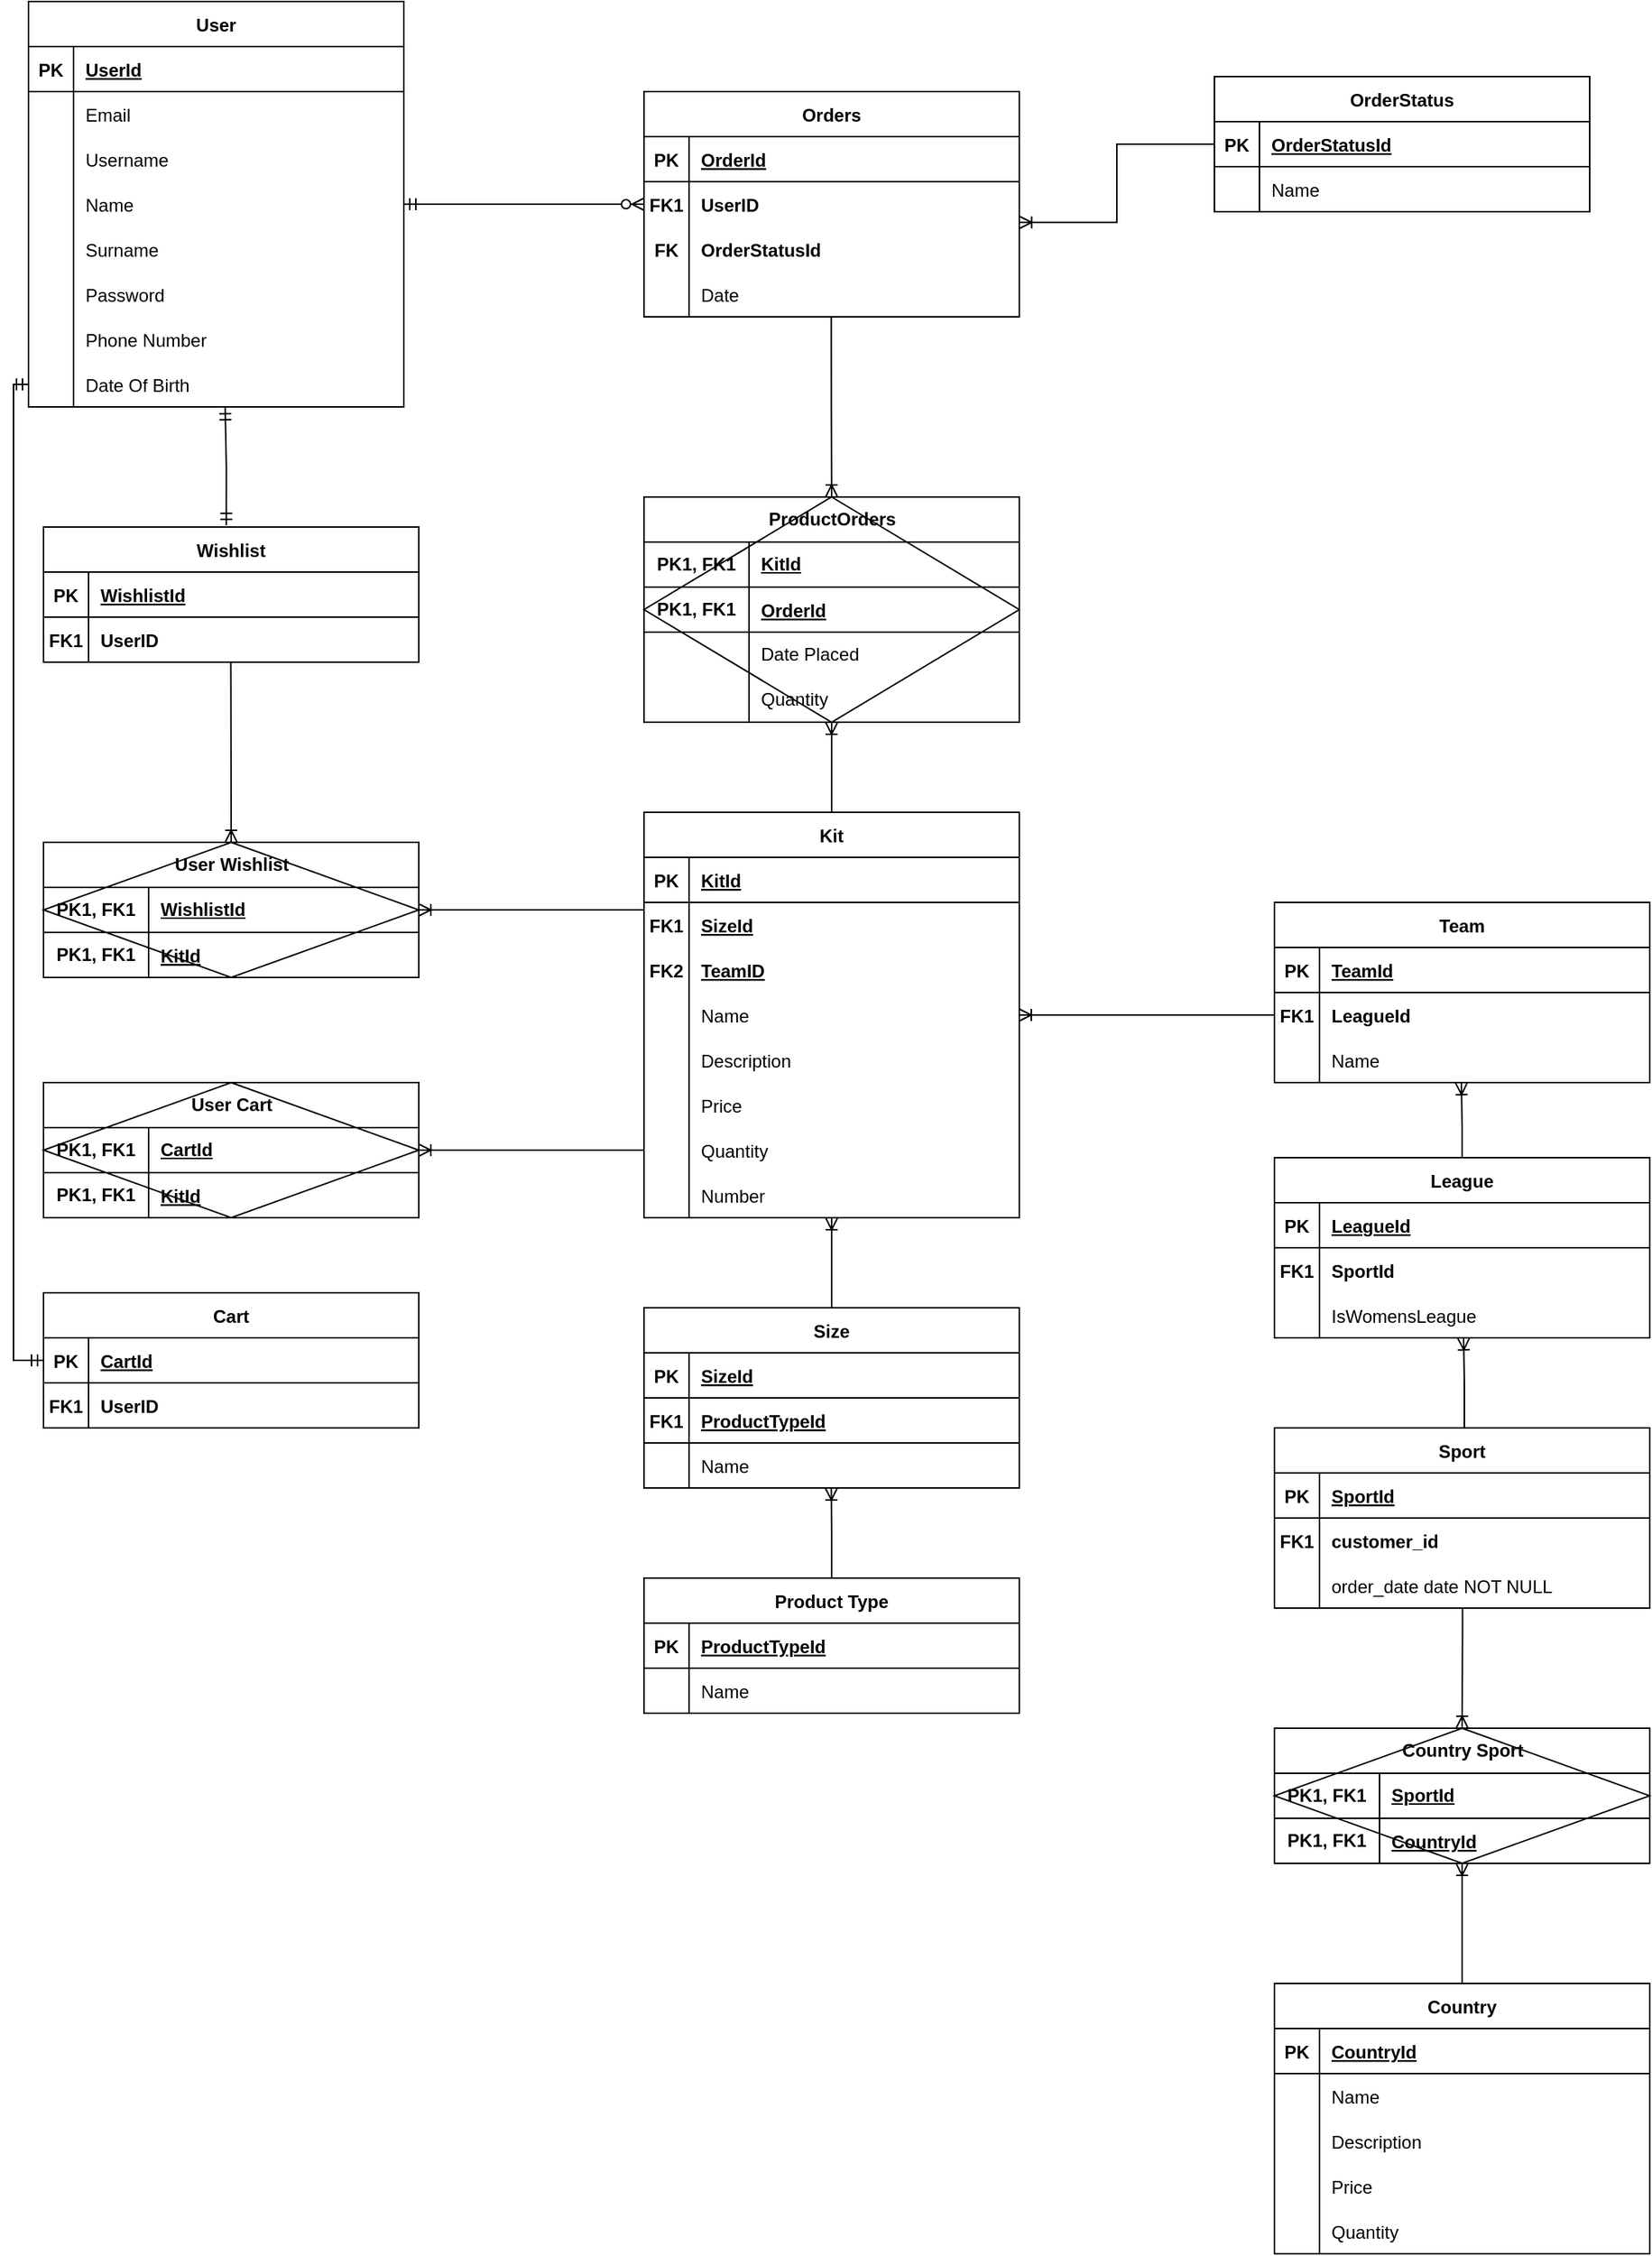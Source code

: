 <mxfile version="22.1.2" type="device">
  <diagram id="R2lEEEUBdFMjLlhIrx00" name="Page-1">
    <mxGraphModel dx="2206" dy="2266" grid="1" gridSize="10" guides="1" tooltips="1" connect="1" arrows="1" fold="1" page="1" pageScale="1" pageWidth="850" pageHeight="1100" math="0" shadow="0" extFonts="Permanent Marker^https://fonts.googleapis.com/css?family=Permanent+Marker">
      <root>
        <mxCell id="0" />
        <mxCell id="1" parent="0" />
        <mxCell id="C-vyLk0tnHw3VtMMgP7b-2" value="Orders" style="shape=table;startSize=30;container=1;collapsible=1;childLayout=tableLayout;fixedRows=1;rowLines=0;fontStyle=1;align=center;resizeLast=1;" parent="1" vertex="1">
          <mxGeometry x="450" y="40" width="250" height="150" as="geometry" />
        </mxCell>
        <mxCell id="C-vyLk0tnHw3VtMMgP7b-3" value="" style="shape=partialRectangle;collapsible=0;dropTarget=0;pointerEvents=0;fillColor=none;points=[[0,0.5],[1,0.5]];portConstraint=eastwest;top=0;left=0;right=0;bottom=1;" parent="C-vyLk0tnHw3VtMMgP7b-2" vertex="1">
          <mxGeometry y="30" width="250" height="30" as="geometry" />
        </mxCell>
        <mxCell id="C-vyLk0tnHw3VtMMgP7b-4" value="PK" style="shape=partialRectangle;overflow=hidden;connectable=0;fillColor=none;top=0;left=0;bottom=0;right=0;fontStyle=1;" parent="C-vyLk0tnHw3VtMMgP7b-3" vertex="1">
          <mxGeometry width="30" height="30" as="geometry">
            <mxRectangle width="30" height="30" as="alternateBounds" />
          </mxGeometry>
        </mxCell>
        <mxCell id="C-vyLk0tnHw3VtMMgP7b-5" value="OrderId" style="shape=partialRectangle;overflow=hidden;connectable=0;fillColor=none;top=0;left=0;bottom=0;right=0;align=left;spacingLeft=6;fontStyle=5;" parent="C-vyLk0tnHw3VtMMgP7b-3" vertex="1">
          <mxGeometry x="30" width="220" height="30" as="geometry">
            <mxRectangle width="220" height="30" as="alternateBounds" />
          </mxGeometry>
        </mxCell>
        <mxCell id="C-vyLk0tnHw3VtMMgP7b-6" value="" style="shape=partialRectangle;collapsible=0;dropTarget=0;pointerEvents=0;fillColor=none;points=[[0,0.5],[1,0.5]];portConstraint=eastwest;top=0;left=0;right=0;bottom=0;" parent="C-vyLk0tnHw3VtMMgP7b-2" vertex="1">
          <mxGeometry y="60" width="250" height="30" as="geometry" />
        </mxCell>
        <mxCell id="C-vyLk0tnHw3VtMMgP7b-7" value="FK1" style="shape=partialRectangle;overflow=hidden;connectable=0;fillColor=none;top=0;left=0;bottom=0;right=0;fontStyle=1" parent="C-vyLk0tnHw3VtMMgP7b-6" vertex="1">
          <mxGeometry width="30" height="30" as="geometry">
            <mxRectangle width="30" height="30" as="alternateBounds" />
          </mxGeometry>
        </mxCell>
        <mxCell id="C-vyLk0tnHw3VtMMgP7b-8" value="UserID" style="shape=partialRectangle;overflow=hidden;connectable=0;fillColor=none;top=0;left=0;bottom=0;right=0;align=left;spacingLeft=6;fontStyle=1" parent="C-vyLk0tnHw3VtMMgP7b-6" vertex="1">
          <mxGeometry x="30" width="220" height="30" as="geometry">
            <mxRectangle width="220" height="30" as="alternateBounds" />
          </mxGeometry>
        </mxCell>
        <mxCell id="5oSKSr12f_GBDtRoEt-3-10" style="shape=partialRectangle;collapsible=0;dropTarget=0;pointerEvents=0;fillColor=none;points=[[0,0.5],[1,0.5]];portConstraint=eastwest;top=0;left=0;right=0;bottom=0;" vertex="1" parent="C-vyLk0tnHw3VtMMgP7b-2">
          <mxGeometry y="90" width="250" height="30" as="geometry" />
        </mxCell>
        <mxCell id="5oSKSr12f_GBDtRoEt-3-11" value="FK" style="shape=partialRectangle;overflow=hidden;connectable=0;fillColor=none;top=0;left=0;bottom=0;right=0;fontStyle=1" vertex="1" parent="5oSKSr12f_GBDtRoEt-3-10">
          <mxGeometry width="30" height="30" as="geometry">
            <mxRectangle width="30" height="30" as="alternateBounds" />
          </mxGeometry>
        </mxCell>
        <mxCell id="5oSKSr12f_GBDtRoEt-3-12" value="OrderStatusId" style="shape=partialRectangle;overflow=hidden;connectable=0;fillColor=none;top=0;left=0;bottom=0;right=0;align=left;spacingLeft=6;fontStyle=1" vertex="1" parent="5oSKSr12f_GBDtRoEt-3-10">
          <mxGeometry x="30" width="220" height="30" as="geometry">
            <mxRectangle width="220" height="30" as="alternateBounds" />
          </mxGeometry>
        </mxCell>
        <mxCell id="C-vyLk0tnHw3VtMMgP7b-9" value="" style="shape=partialRectangle;collapsible=0;dropTarget=0;pointerEvents=0;fillColor=none;points=[[0,0.5],[1,0.5]];portConstraint=eastwest;top=0;left=0;right=0;bottom=0;" parent="C-vyLk0tnHw3VtMMgP7b-2" vertex="1">
          <mxGeometry y="120" width="250" height="30" as="geometry" />
        </mxCell>
        <mxCell id="C-vyLk0tnHw3VtMMgP7b-10" value="" style="shape=partialRectangle;overflow=hidden;connectable=0;fillColor=none;top=0;left=0;bottom=0;right=0;" parent="C-vyLk0tnHw3VtMMgP7b-9" vertex="1">
          <mxGeometry width="30" height="30" as="geometry">
            <mxRectangle width="30" height="30" as="alternateBounds" />
          </mxGeometry>
        </mxCell>
        <mxCell id="C-vyLk0tnHw3VtMMgP7b-11" value="Date" style="shape=partialRectangle;overflow=hidden;connectable=0;fillColor=none;top=0;left=0;bottom=0;right=0;align=left;spacingLeft=6;" parent="C-vyLk0tnHw3VtMMgP7b-9" vertex="1">
          <mxGeometry x="30" width="220" height="30" as="geometry">
            <mxRectangle width="220" height="30" as="alternateBounds" />
          </mxGeometry>
        </mxCell>
        <mxCell id="C-vyLk0tnHw3VtMMgP7b-23" value="User" style="shape=table;startSize=30;container=1;collapsible=1;childLayout=tableLayout;fixedRows=1;rowLines=0;fontStyle=1;align=center;resizeLast=1;" parent="1" vertex="1">
          <mxGeometry x="40" y="-20" width="250" height="270.0" as="geometry" />
        </mxCell>
        <mxCell id="C-vyLk0tnHw3VtMMgP7b-24" value="" style="shape=partialRectangle;collapsible=0;dropTarget=0;pointerEvents=0;fillColor=none;points=[[0,0.5],[1,0.5]];portConstraint=eastwest;top=0;left=0;right=0;bottom=1;" parent="C-vyLk0tnHw3VtMMgP7b-23" vertex="1">
          <mxGeometry y="30" width="250" height="30" as="geometry" />
        </mxCell>
        <mxCell id="C-vyLk0tnHw3VtMMgP7b-25" value="PK" style="shape=partialRectangle;overflow=hidden;connectable=0;fillColor=none;top=0;left=0;bottom=0;right=0;fontStyle=1;" parent="C-vyLk0tnHw3VtMMgP7b-24" vertex="1">
          <mxGeometry width="30" height="30" as="geometry">
            <mxRectangle width="30" height="30" as="alternateBounds" />
          </mxGeometry>
        </mxCell>
        <mxCell id="C-vyLk0tnHw3VtMMgP7b-26" value="UserId" style="shape=partialRectangle;overflow=hidden;connectable=0;fillColor=none;top=0;left=0;bottom=0;right=0;align=left;spacingLeft=6;fontStyle=5;" parent="C-vyLk0tnHw3VtMMgP7b-24" vertex="1">
          <mxGeometry x="30" width="220" height="30" as="geometry">
            <mxRectangle width="220" height="30" as="alternateBounds" />
          </mxGeometry>
        </mxCell>
        <mxCell id="C-vyLk0tnHw3VtMMgP7b-27" value="" style="shape=partialRectangle;collapsible=0;dropTarget=0;pointerEvents=0;fillColor=none;points=[[0,0.5],[1,0.5]];portConstraint=eastwest;top=0;left=0;right=0;bottom=0;" parent="C-vyLk0tnHw3VtMMgP7b-23" vertex="1">
          <mxGeometry y="60" width="250" height="30" as="geometry" />
        </mxCell>
        <mxCell id="C-vyLk0tnHw3VtMMgP7b-28" value="" style="shape=partialRectangle;overflow=hidden;connectable=0;fillColor=none;top=0;left=0;bottom=0;right=0;" parent="C-vyLk0tnHw3VtMMgP7b-27" vertex="1">
          <mxGeometry width="30" height="30" as="geometry">
            <mxRectangle width="30" height="30" as="alternateBounds" />
          </mxGeometry>
        </mxCell>
        <mxCell id="C-vyLk0tnHw3VtMMgP7b-29" value="Email" style="shape=partialRectangle;overflow=hidden;connectable=0;fillColor=none;top=0;left=0;bottom=0;right=0;align=left;spacingLeft=6;" parent="C-vyLk0tnHw3VtMMgP7b-27" vertex="1">
          <mxGeometry x="30" width="220" height="30" as="geometry">
            <mxRectangle width="220" height="30" as="alternateBounds" />
          </mxGeometry>
        </mxCell>
        <mxCell id="VbOd3lneGOoIZ31J0_82-13" style="shape=partialRectangle;collapsible=0;dropTarget=0;pointerEvents=0;fillColor=none;points=[[0,0.5],[1,0.5]];portConstraint=eastwest;top=0;left=0;right=0;bottom=0;" parent="C-vyLk0tnHw3VtMMgP7b-23" vertex="1">
          <mxGeometry y="90" width="250" height="30" as="geometry" />
        </mxCell>
        <mxCell id="VbOd3lneGOoIZ31J0_82-14" style="shape=partialRectangle;overflow=hidden;connectable=0;fillColor=none;top=0;left=0;bottom=0;right=0;" parent="VbOd3lneGOoIZ31J0_82-13" vertex="1">
          <mxGeometry width="30" height="30" as="geometry">
            <mxRectangle width="30" height="30" as="alternateBounds" />
          </mxGeometry>
        </mxCell>
        <mxCell id="VbOd3lneGOoIZ31J0_82-15" value="Username" style="shape=partialRectangle;overflow=hidden;connectable=0;fillColor=none;top=0;left=0;bottom=0;right=0;align=left;spacingLeft=6;" parent="VbOd3lneGOoIZ31J0_82-13" vertex="1">
          <mxGeometry x="30" width="220" height="30" as="geometry">
            <mxRectangle width="220" height="30" as="alternateBounds" />
          </mxGeometry>
        </mxCell>
        <mxCell id="VbOd3lneGOoIZ31J0_82-10" style="shape=partialRectangle;collapsible=0;dropTarget=0;pointerEvents=0;fillColor=none;points=[[0,0.5],[1,0.5]];portConstraint=eastwest;top=0;left=0;right=0;bottom=0;" parent="C-vyLk0tnHw3VtMMgP7b-23" vertex="1">
          <mxGeometry y="120" width="250" height="30" as="geometry" />
        </mxCell>
        <mxCell id="VbOd3lneGOoIZ31J0_82-11" style="shape=partialRectangle;overflow=hidden;connectable=0;fillColor=none;top=0;left=0;bottom=0;right=0;" parent="VbOd3lneGOoIZ31J0_82-10" vertex="1">
          <mxGeometry width="30" height="30" as="geometry">
            <mxRectangle width="30" height="30" as="alternateBounds" />
          </mxGeometry>
        </mxCell>
        <mxCell id="VbOd3lneGOoIZ31J0_82-12" value="Name" style="shape=partialRectangle;overflow=hidden;connectable=0;fillColor=none;top=0;left=0;bottom=0;right=0;align=left;spacingLeft=6;" parent="VbOd3lneGOoIZ31J0_82-10" vertex="1">
          <mxGeometry x="30" width="220" height="30" as="geometry">
            <mxRectangle width="220" height="30" as="alternateBounds" />
          </mxGeometry>
        </mxCell>
        <mxCell id="VbOd3lneGOoIZ31J0_82-16" style="shape=partialRectangle;collapsible=0;dropTarget=0;pointerEvents=0;fillColor=none;points=[[0,0.5],[1,0.5]];portConstraint=eastwest;top=0;left=0;right=0;bottom=0;" parent="C-vyLk0tnHw3VtMMgP7b-23" vertex="1">
          <mxGeometry y="150" width="250" height="30" as="geometry" />
        </mxCell>
        <mxCell id="VbOd3lneGOoIZ31J0_82-17" style="shape=partialRectangle;overflow=hidden;connectable=0;fillColor=none;top=0;left=0;bottom=0;right=0;" parent="VbOd3lneGOoIZ31J0_82-16" vertex="1">
          <mxGeometry width="30" height="30" as="geometry">
            <mxRectangle width="30" height="30" as="alternateBounds" />
          </mxGeometry>
        </mxCell>
        <mxCell id="VbOd3lneGOoIZ31J0_82-18" value="Surname" style="shape=partialRectangle;overflow=hidden;connectable=0;fillColor=none;top=0;left=0;bottom=0;right=0;align=left;spacingLeft=6;" parent="VbOd3lneGOoIZ31J0_82-16" vertex="1">
          <mxGeometry x="30" width="220" height="30" as="geometry">
            <mxRectangle width="220" height="30" as="alternateBounds" />
          </mxGeometry>
        </mxCell>
        <mxCell id="VbOd3lneGOoIZ31J0_82-7" style="shape=partialRectangle;collapsible=0;dropTarget=0;pointerEvents=0;fillColor=none;points=[[0,0.5],[1,0.5]];portConstraint=eastwest;top=0;left=0;right=0;bottom=0;" parent="C-vyLk0tnHw3VtMMgP7b-23" vertex="1">
          <mxGeometry y="180" width="250" height="30" as="geometry" />
        </mxCell>
        <mxCell id="VbOd3lneGOoIZ31J0_82-8" style="shape=partialRectangle;overflow=hidden;connectable=0;fillColor=none;top=0;left=0;bottom=0;right=0;" parent="VbOd3lneGOoIZ31J0_82-7" vertex="1">
          <mxGeometry width="30" height="30" as="geometry">
            <mxRectangle width="30" height="30" as="alternateBounds" />
          </mxGeometry>
        </mxCell>
        <mxCell id="VbOd3lneGOoIZ31J0_82-9" value="Password" style="shape=partialRectangle;overflow=hidden;connectable=0;fillColor=none;top=0;left=0;bottom=0;right=0;align=left;spacingLeft=6;" parent="VbOd3lneGOoIZ31J0_82-7" vertex="1">
          <mxGeometry x="30" width="220" height="30" as="geometry">
            <mxRectangle width="220" height="30" as="alternateBounds" />
          </mxGeometry>
        </mxCell>
        <mxCell id="VbOd3lneGOoIZ31J0_82-4" style="shape=partialRectangle;collapsible=0;dropTarget=0;pointerEvents=0;fillColor=none;points=[[0,0.5],[1,0.5]];portConstraint=eastwest;top=0;left=0;right=0;bottom=0;" parent="C-vyLk0tnHw3VtMMgP7b-23" vertex="1">
          <mxGeometry y="210" width="250" height="30" as="geometry" />
        </mxCell>
        <mxCell id="VbOd3lneGOoIZ31J0_82-5" style="shape=partialRectangle;overflow=hidden;connectable=0;fillColor=none;top=0;left=0;bottom=0;right=0;" parent="VbOd3lneGOoIZ31J0_82-4" vertex="1">
          <mxGeometry width="30" height="30" as="geometry">
            <mxRectangle width="30" height="30" as="alternateBounds" />
          </mxGeometry>
        </mxCell>
        <mxCell id="VbOd3lneGOoIZ31J0_82-6" value="Phone Number" style="shape=partialRectangle;overflow=hidden;connectable=0;fillColor=none;top=0;left=0;bottom=0;right=0;align=left;spacingLeft=6;" parent="VbOd3lneGOoIZ31J0_82-4" vertex="1">
          <mxGeometry x="30" width="220" height="30" as="geometry">
            <mxRectangle width="220" height="30" as="alternateBounds" />
          </mxGeometry>
        </mxCell>
        <mxCell id="VbOd3lneGOoIZ31J0_82-1" style="shape=partialRectangle;collapsible=0;dropTarget=0;pointerEvents=0;fillColor=none;points=[[0,0.5],[1,0.5]];portConstraint=eastwest;top=0;left=0;right=0;bottom=0;" parent="C-vyLk0tnHw3VtMMgP7b-23" vertex="1">
          <mxGeometry y="240" width="250" height="30" as="geometry" />
        </mxCell>
        <mxCell id="VbOd3lneGOoIZ31J0_82-2" style="shape=partialRectangle;overflow=hidden;connectable=0;fillColor=none;top=0;left=0;bottom=0;right=0;" parent="VbOd3lneGOoIZ31J0_82-1" vertex="1">
          <mxGeometry width="30" height="30" as="geometry">
            <mxRectangle width="30" height="30" as="alternateBounds" />
          </mxGeometry>
        </mxCell>
        <mxCell id="VbOd3lneGOoIZ31J0_82-3" value="Date Of Birth" style="shape=partialRectangle;overflow=hidden;connectable=0;fillColor=none;top=0;left=0;bottom=0;right=0;align=left;spacingLeft=6;" parent="VbOd3lneGOoIZ31J0_82-1" vertex="1">
          <mxGeometry x="30" width="220" height="30" as="geometry">
            <mxRectangle width="220" height="30" as="alternateBounds" />
          </mxGeometry>
        </mxCell>
        <mxCell id="ngRLC71kVl9nHffsGAMU-1" value="Kit" style="shape=table;startSize=30;container=1;collapsible=1;childLayout=tableLayout;fixedRows=1;rowLines=0;fontStyle=1;align=center;resizeLast=1;" parent="1" vertex="1">
          <mxGeometry x="450" y="520" width="250" height="270" as="geometry" />
        </mxCell>
        <mxCell id="ngRLC71kVl9nHffsGAMU-2" value="" style="shape=partialRectangle;collapsible=0;dropTarget=0;pointerEvents=0;fillColor=none;points=[[0,0.5],[1,0.5]];portConstraint=eastwest;top=0;left=0;right=0;bottom=1;" parent="ngRLC71kVl9nHffsGAMU-1" vertex="1">
          <mxGeometry y="30" width="250" height="30" as="geometry" />
        </mxCell>
        <mxCell id="ngRLC71kVl9nHffsGAMU-3" value="PK" style="shape=partialRectangle;overflow=hidden;connectable=0;fillColor=none;top=0;left=0;bottom=0;right=0;fontStyle=1;" parent="ngRLC71kVl9nHffsGAMU-2" vertex="1">
          <mxGeometry width="30" height="30" as="geometry">
            <mxRectangle width="30" height="30" as="alternateBounds" />
          </mxGeometry>
        </mxCell>
        <mxCell id="ngRLC71kVl9nHffsGAMU-4" value="KitId" style="shape=partialRectangle;overflow=hidden;connectable=0;fillColor=none;top=0;left=0;bottom=0;right=0;align=left;spacingLeft=6;fontStyle=5;" parent="ngRLC71kVl9nHffsGAMU-2" vertex="1">
          <mxGeometry x="30" width="220" height="30" as="geometry">
            <mxRectangle width="220" height="30" as="alternateBounds" />
          </mxGeometry>
        </mxCell>
        <mxCell id="ngRLC71kVl9nHffsGAMU-17" style="shape=partialRectangle;collapsible=0;dropTarget=0;pointerEvents=0;fillColor=none;points=[[0,0.5],[1,0.5]];portConstraint=eastwest;top=0;left=0;right=0;bottom=0;" parent="ngRLC71kVl9nHffsGAMU-1" vertex="1">
          <mxGeometry y="60" width="250" height="30" as="geometry" />
        </mxCell>
        <mxCell id="ngRLC71kVl9nHffsGAMU-18" value="FK1" style="shape=partialRectangle;overflow=hidden;connectable=0;fillColor=none;top=0;left=0;bottom=0;right=0;fontStyle=1" parent="ngRLC71kVl9nHffsGAMU-17" vertex="1">
          <mxGeometry width="30" height="30" as="geometry">
            <mxRectangle width="30" height="30" as="alternateBounds" />
          </mxGeometry>
        </mxCell>
        <mxCell id="ngRLC71kVl9nHffsGAMU-19" value="SizeId" style="shape=partialRectangle;overflow=hidden;connectable=0;fillColor=none;top=0;left=0;bottom=0;right=0;align=left;spacingLeft=6;fontStyle=5" parent="ngRLC71kVl9nHffsGAMU-17" vertex="1">
          <mxGeometry x="30" width="220" height="30" as="geometry">
            <mxRectangle width="220" height="30" as="alternateBounds" />
          </mxGeometry>
        </mxCell>
        <mxCell id="5oSKSr12f_GBDtRoEt-3-1" style="shape=partialRectangle;collapsible=0;dropTarget=0;pointerEvents=0;fillColor=none;points=[[0,0.5],[1,0.5]];portConstraint=eastwest;top=0;left=0;right=0;bottom=0;" vertex="1" parent="ngRLC71kVl9nHffsGAMU-1">
          <mxGeometry y="90" width="250" height="30" as="geometry" />
        </mxCell>
        <mxCell id="5oSKSr12f_GBDtRoEt-3-2" value="FK2" style="shape=partialRectangle;overflow=hidden;connectable=0;fillColor=none;top=0;left=0;bottom=0;right=0;fontStyle=1" vertex="1" parent="5oSKSr12f_GBDtRoEt-3-1">
          <mxGeometry width="30" height="30" as="geometry">
            <mxRectangle width="30" height="30" as="alternateBounds" />
          </mxGeometry>
        </mxCell>
        <mxCell id="5oSKSr12f_GBDtRoEt-3-3" value="TeamID" style="shape=partialRectangle;overflow=hidden;connectable=0;fillColor=none;top=0;left=0;bottom=0;right=0;align=left;spacingLeft=6;fontStyle=5" vertex="1" parent="5oSKSr12f_GBDtRoEt-3-1">
          <mxGeometry x="30" width="220" height="30" as="geometry">
            <mxRectangle width="220" height="30" as="alternateBounds" />
          </mxGeometry>
        </mxCell>
        <mxCell id="ngRLC71kVl9nHffsGAMU-5" value="" style="shape=partialRectangle;collapsible=0;dropTarget=0;pointerEvents=0;fillColor=none;points=[[0,0.5],[1,0.5]];portConstraint=eastwest;top=0;left=0;right=0;bottom=0;" parent="ngRLC71kVl9nHffsGAMU-1" vertex="1">
          <mxGeometry y="120" width="250" height="30" as="geometry" />
        </mxCell>
        <mxCell id="ngRLC71kVl9nHffsGAMU-6" value="" style="shape=partialRectangle;overflow=hidden;connectable=0;fillColor=none;top=0;left=0;bottom=0;right=0;" parent="ngRLC71kVl9nHffsGAMU-5" vertex="1">
          <mxGeometry width="30" height="30" as="geometry">
            <mxRectangle width="30" height="30" as="alternateBounds" />
          </mxGeometry>
        </mxCell>
        <mxCell id="ngRLC71kVl9nHffsGAMU-7" value="Name" style="shape=partialRectangle;overflow=hidden;connectable=0;fillColor=none;top=0;left=0;bottom=0;right=0;align=left;spacingLeft=6;" parent="ngRLC71kVl9nHffsGAMU-5" vertex="1">
          <mxGeometry x="30" width="220" height="30" as="geometry">
            <mxRectangle width="220" height="30" as="alternateBounds" />
          </mxGeometry>
        </mxCell>
        <mxCell id="ngRLC71kVl9nHffsGAMU-8" value="" style="shape=partialRectangle;collapsible=0;dropTarget=0;pointerEvents=0;fillColor=none;points=[[0,0.5],[1,0.5]];portConstraint=eastwest;top=0;left=0;right=0;bottom=0;" parent="ngRLC71kVl9nHffsGAMU-1" vertex="1">
          <mxGeometry y="150" width="250" height="30" as="geometry" />
        </mxCell>
        <mxCell id="ngRLC71kVl9nHffsGAMU-9" value="" style="shape=partialRectangle;overflow=hidden;connectable=0;fillColor=none;top=0;left=0;bottom=0;right=0;" parent="ngRLC71kVl9nHffsGAMU-8" vertex="1">
          <mxGeometry width="30" height="30" as="geometry">
            <mxRectangle width="30" height="30" as="alternateBounds" />
          </mxGeometry>
        </mxCell>
        <mxCell id="ngRLC71kVl9nHffsGAMU-10" value="Description" style="shape=partialRectangle;overflow=hidden;connectable=0;fillColor=none;top=0;left=0;bottom=0;right=0;align=left;spacingLeft=6;" parent="ngRLC71kVl9nHffsGAMU-8" vertex="1">
          <mxGeometry x="30" width="220" height="30" as="geometry">
            <mxRectangle width="220" height="30" as="alternateBounds" />
          </mxGeometry>
        </mxCell>
        <mxCell id="ngRLC71kVl9nHffsGAMU-14" style="shape=partialRectangle;collapsible=0;dropTarget=0;pointerEvents=0;fillColor=none;points=[[0,0.5],[1,0.5]];portConstraint=eastwest;top=0;left=0;right=0;bottom=0;" parent="ngRLC71kVl9nHffsGAMU-1" vertex="1">
          <mxGeometry y="180" width="250" height="30" as="geometry" />
        </mxCell>
        <mxCell id="ngRLC71kVl9nHffsGAMU-15" style="shape=partialRectangle;overflow=hidden;connectable=0;fillColor=none;top=0;left=0;bottom=0;right=0;" parent="ngRLC71kVl9nHffsGAMU-14" vertex="1">
          <mxGeometry width="30" height="30" as="geometry">
            <mxRectangle width="30" height="30" as="alternateBounds" />
          </mxGeometry>
        </mxCell>
        <mxCell id="ngRLC71kVl9nHffsGAMU-16" value="Price" style="shape=partialRectangle;overflow=hidden;connectable=0;fillColor=none;top=0;left=0;bottom=0;right=0;align=left;spacingLeft=6;" parent="ngRLC71kVl9nHffsGAMU-14" vertex="1">
          <mxGeometry x="30" width="220" height="30" as="geometry">
            <mxRectangle width="220" height="30" as="alternateBounds" />
          </mxGeometry>
        </mxCell>
        <mxCell id="VbOd3lneGOoIZ31J0_82-19" style="shape=partialRectangle;collapsible=0;dropTarget=0;pointerEvents=0;fillColor=none;points=[[0,0.5],[1,0.5]];portConstraint=eastwest;top=0;left=0;right=0;bottom=0;" parent="ngRLC71kVl9nHffsGAMU-1" vertex="1">
          <mxGeometry y="210" width="250" height="30" as="geometry" />
        </mxCell>
        <mxCell id="VbOd3lneGOoIZ31J0_82-20" style="shape=partialRectangle;overflow=hidden;connectable=0;fillColor=none;top=0;left=0;bottom=0;right=0;" parent="VbOd3lneGOoIZ31J0_82-19" vertex="1">
          <mxGeometry width="30" height="30" as="geometry">
            <mxRectangle width="30" height="30" as="alternateBounds" />
          </mxGeometry>
        </mxCell>
        <mxCell id="VbOd3lneGOoIZ31J0_82-21" value="Quantity" style="shape=partialRectangle;overflow=hidden;connectable=0;fillColor=none;top=0;left=0;bottom=0;right=0;align=left;spacingLeft=6;" parent="VbOd3lneGOoIZ31J0_82-19" vertex="1">
          <mxGeometry x="30" width="220" height="30" as="geometry">
            <mxRectangle width="220" height="30" as="alternateBounds" />
          </mxGeometry>
        </mxCell>
        <mxCell id="VbOd3lneGOoIZ31J0_82-134" style="shape=partialRectangle;collapsible=0;dropTarget=0;pointerEvents=0;fillColor=none;points=[[0,0.5],[1,0.5]];portConstraint=eastwest;top=0;left=0;right=0;bottom=0;" parent="ngRLC71kVl9nHffsGAMU-1" vertex="1">
          <mxGeometry y="240" width="250" height="30" as="geometry" />
        </mxCell>
        <mxCell id="VbOd3lneGOoIZ31J0_82-135" style="shape=partialRectangle;overflow=hidden;connectable=0;fillColor=none;top=0;left=0;bottom=0;right=0;" parent="VbOd3lneGOoIZ31J0_82-134" vertex="1">
          <mxGeometry width="30" height="30" as="geometry">
            <mxRectangle width="30" height="30" as="alternateBounds" />
          </mxGeometry>
        </mxCell>
        <mxCell id="VbOd3lneGOoIZ31J0_82-136" value="Number" style="shape=partialRectangle;overflow=hidden;connectable=0;fillColor=none;top=0;left=0;bottom=0;right=0;align=left;spacingLeft=6;" parent="VbOd3lneGOoIZ31J0_82-134" vertex="1">
          <mxGeometry x="30" width="220" height="30" as="geometry">
            <mxRectangle width="220" height="30" as="alternateBounds" />
          </mxGeometry>
        </mxCell>
        <mxCell id="ngRLC71kVl9nHffsGAMU-24" value="ProductOrders" style="shape=table;startSize=30;container=1;collapsible=1;childLayout=tableLayout;fixedRows=1;rowLines=0;fontStyle=1;align=center;resizeLast=1;html=1;" parent="1" vertex="1">
          <mxGeometry x="450" y="310" width="250" height="150" as="geometry" />
        </mxCell>
        <mxCell id="ngRLC71kVl9nHffsGAMU-25" value="" style="shape=tableRow;horizontal=0;startSize=0;swimlaneHead=0;swimlaneBody=0;fillColor=none;collapsible=0;dropTarget=0;points=[[0,0.5],[1,0.5]];portConstraint=eastwest;top=0;left=0;right=0;bottom=1;" parent="ngRLC71kVl9nHffsGAMU-24" vertex="1">
          <mxGeometry y="30" width="250" height="30" as="geometry" />
        </mxCell>
        <mxCell id="ngRLC71kVl9nHffsGAMU-26" value="PK1, FK1" style="shape=partialRectangle;connectable=0;fillColor=none;top=0;left=0;bottom=0;right=0;fontStyle=1;overflow=hidden;whiteSpace=wrap;html=1;" parent="ngRLC71kVl9nHffsGAMU-25" vertex="1">
          <mxGeometry width="70" height="30" as="geometry">
            <mxRectangle width="70" height="30" as="alternateBounds" />
          </mxGeometry>
        </mxCell>
        <mxCell id="ngRLC71kVl9nHffsGAMU-27" value="KitId" style="shape=partialRectangle;connectable=0;fillColor=none;top=0;left=0;bottom=0;right=0;align=left;spacingLeft=6;fontStyle=5;overflow=hidden;whiteSpace=wrap;html=1;" parent="ngRLC71kVl9nHffsGAMU-25" vertex="1">
          <mxGeometry x="70" width="180" height="30" as="geometry">
            <mxRectangle width="180" height="30" as="alternateBounds" />
          </mxGeometry>
        </mxCell>
        <mxCell id="ngRLC71kVl9nHffsGAMU-40" style="shape=tableRow;horizontal=0;startSize=0;swimlaneHead=0;swimlaneBody=0;fillColor=none;collapsible=0;dropTarget=0;points=[[0,0.5],[1,0.5]];portConstraint=eastwest;top=0;left=0;right=0;bottom=1;" parent="ngRLC71kVl9nHffsGAMU-24" vertex="1">
          <mxGeometry y="60" width="250" height="30" as="geometry" />
        </mxCell>
        <mxCell id="ngRLC71kVl9nHffsGAMU-41" style="shape=partialRectangle;connectable=0;fillColor=none;top=0;left=0;bottom=0;right=0;fontStyle=1;overflow=hidden;whiteSpace=wrap;html=1;" parent="ngRLC71kVl9nHffsGAMU-40" vertex="1">
          <mxGeometry width="70" height="30" as="geometry">
            <mxRectangle width="70" height="30" as="alternateBounds" />
          </mxGeometry>
        </mxCell>
        <mxCell id="ngRLC71kVl9nHffsGAMU-42" style="shape=partialRectangle;connectable=0;fillColor=none;top=0;left=0;bottom=0;right=0;align=left;spacingLeft=6;fontStyle=5;overflow=hidden;whiteSpace=wrap;html=1;" parent="ngRLC71kVl9nHffsGAMU-40" vertex="1">
          <mxGeometry x="70" width="180" height="30" as="geometry">
            <mxRectangle width="180" height="30" as="alternateBounds" />
          </mxGeometry>
        </mxCell>
        <mxCell id="ngRLC71kVl9nHffsGAMU-31" value="" style="shape=tableRow;horizontal=0;startSize=0;swimlaneHead=0;swimlaneBody=0;fillColor=none;collapsible=0;dropTarget=0;points=[[0,0.5],[1,0.5]];portConstraint=eastwest;top=0;left=0;right=0;bottom=0;" parent="ngRLC71kVl9nHffsGAMU-24" vertex="1">
          <mxGeometry y="90" width="250" height="30" as="geometry" />
        </mxCell>
        <mxCell id="ngRLC71kVl9nHffsGAMU-32" value="" style="shape=partialRectangle;connectable=0;fillColor=none;top=0;left=0;bottom=0;right=0;editable=1;overflow=hidden;whiteSpace=wrap;html=1;" parent="ngRLC71kVl9nHffsGAMU-31" vertex="1">
          <mxGeometry width="70" height="30" as="geometry">
            <mxRectangle width="70" height="30" as="alternateBounds" />
          </mxGeometry>
        </mxCell>
        <mxCell id="ngRLC71kVl9nHffsGAMU-33" value="Date Placed" style="shape=partialRectangle;connectable=0;fillColor=none;top=0;left=0;bottom=0;right=0;align=left;spacingLeft=6;overflow=hidden;whiteSpace=wrap;html=1;" parent="ngRLC71kVl9nHffsGAMU-31" vertex="1">
          <mxGeometry x="70" width="180" height="30" as="geometry">
            <mxRectangle width="180" height="30" as="alternateBounds" />
          </mxGeometry>
        </mxCell>
        <mxCell id="ngRLC71kVl9nHffsGAMU-34" value="" style="shape=tableRow;horizontal=0;startSize=0;swimlaneHead=0;swimlaneBody=0;fillColor=none;collapsible=0;dropTarget=0;points=[[0,0.5],[1,0.5]];portConstraint=eastwest;top=0;left=0;right=0;bottom=0;" parent="ngRLC71kVl9nHffsGAMU-24" vertex="1">
          <mxGeometry y="120" width="250" height="30" as="geometry" />
        </mxCell>
        <mxCell id="ngRLC71kVl9nHffsGAMU-35" value="" style="shape=partialRectangle;connectable=0;fillColor=none;top=0;left=0;bottom=0;right=0;editable=1;overflow=hidden;whiteSpace=wrap;html=1;" parent="ngRLC71kVl9nHffsGAMU-34" vertex="1">
          <mxGeometry width="70" height="30" as="geometry">
            <mxRectangle width="70" height="30" as="alternateBounds" />
          </mxGeometry>
        </mxCell>
        <mxCell id="ngRLC71kVl9nHffsGAMU-36" value="Quantity" style="shape=partialRectangle;connectable=0;fillColor=none;top=0;left=0;bottom=0;right=0;align=left;spacingLeft=6;overflow=hidden;whiteSpace=wrap;html=1;" parent="ngRLC71kVl9nHffsGAMU-34" vertex="1">
          <mxGeometry x="70" width="180" height="30" as="geometry">
            <mxRectangle width="180" height="30" as="alternateBounds" />
          </mxGeometry>
        </mxCell>
        <mxCell id="ngRLC71kVl9nHffsGAMU-46" value="PK1, FK1" style="shape=partialRectangle;connectable=0;fillColor=none;top=0;left=0;bottom=0;right=0;fontStyle=1;overflow=hidden;whiteSpace=wrap;html=1;" parent="1" vertex="1">
          <mxGeometry x="450" y="370" width="70" height="30" as="geometry">
            <mxRectangle width="70" height="30" as="alternateBounds" />
          </mxGeometry>
        </mxCell>
        <mxCell id="ngRLC71kVl9nHffsGAMU-47" value="OrderId" style="shape=partialRectangle;overflow=hidden;connectable=0;fillColor=none;top=0;left=0;bottom=0;right=0;align=left;spacingLeft=6;fontStyle=5;" parent="1" vertex="1">
          <mxGeometry x="520" y="370" width="220" height="30" as="geometry">
            <mxRectangle width="220" height="30" as="alternateBounds" />
          </mxGeometry>
        </mxCell>
        <mxCell id="ngRLC71kVl9nHffsGAMU-48" value="" style="shape=rhombus;perimeter=rhombusPerimeter;whiteSpace=wrap;html=1;align=center;fillColor=none;" parent="1" vertex="1">
          <mxGeometry x="450" y="310" width="250" height="150" as="geometry" />
        </mxCell>
        <mxCell id="VbOd3lneGOoIZ31J0_82-32" value="Sport" style="shape=table;startSize=30;container=1;collapsible=1;childLayout=tableLayout;fixedRows=1;rowLines=0;fontStyle=1;align=center;resizeLast=1;" parent="1" vertex="1">
          <mxGeometry x="870" y="930" width="250" height="120" as="geometry" />
        </mxCell>
        <mxCell id="VbOd3lneGOoIZ31J0_82-33" value="" style="shape=partialRectangle;collapsible=0;dropTarget=0;pointerEvents=0;fillColor=none;points=[[0,0.5],[1,0.5]];portConstraint=eastwest;top=0;left=0;right=0;bottom=1;" parent="VbOd3lneGOoIZ31J0_82-32" vertex="1">
          <mxGeometry y="30" width="250" height="30" as="geometry" />
        </mxCell>
        <mxCell id="VbOd3lneGOoIZ31J0_82-34" value="PK" style="shape=partialRectangle;overflow=hidden;connectable=0;fillColor=none;top=0;left=0;bottom=0;right=0;fontStyle=1;" parent="VbOd3lneGOoIZ31J0_82-33" vertex="1">
          <mxGeometry width="30" height="30" as="geometry">
            <mxRectangle width="30" height="30" as="alternateBounds" />
          </mxGeometry>
        </mxCell>
        <mxCell id="VbOd3lneGOoIZ31J0_82-35" value="SportId" style="shape=partialRectangle;overflow=hidden;connectable=0;fillColor=none;top=0;left=0;bottom=0;right=0;align=left;spacingLeft=6;fontStyle=5;" parent="VbOd3lneGOoIZ31J0_82-33" vertex="1">
          <mxGeometry x="30" width="220" height="30" as="geometry">
            <mxRectangle width="220" height="30" as="alternateBounds" />
          </mxGeometry>
        </mxCell>
        <mxCell id="VbOd3lneGOoIZ31J0_82-36" value="" style="shape=partialRectangle;collapsible=0;dropTarget=0;pointerEvents=0;fillColor=none;points=[[0,0.5],[1,0.5]];portConstraint=eastwest;top=0;left=0;right=0;bottom=0;" parent="VbOd3lneGOoIZ31J0_82-32" vertex="1">
          <mxGeometry y="60" width="250" height="30" as="geometry" />
        </mxCell>
        <mxCell id="VbOd3lneGOoIZ31J0_82-37" value="FK1" style="shape=partialRectangle;overflow=hidden;connectable=0;fillColor=none;top=0;left=0;bottom=0;right=0;fontStyle=1" parent="VbOd3lneGOoIZ31J0_82-36" vertex="1">
          <mxGeometry width="30" height="30" as="geometry">
            <mxRectangle width="30" height="30" as="alternateBounds" />
          </mxGeometry>
        </mxCell>
        <mxCell id="VbOd3lneGOoIZ31J0_82-38" value="customer_id " style="shape=partialRectangle;overflow=hidden;connectable=0;fillColor=none;top=0;left=0;bottom=0;right=0;align=left;spacingLeft=6;fontStyle=1" parent="VbOd3lneGOoIZ31J0_82-36" vertex="1">
          <mxGeometry x="30" width="220" height="30" as="geometry">
            <mxRectangle width="220" height="30" as="alternateBounds" />
          </mxGeometry>
        </mxCell>
        <mxCell id="VbOd3lneGOoIZ31J0_82-39" value="" style="shape=partialRectangle;collapsible=0;dropTarget=0;pointerEvents=0;fillColor=none;points=[[0,0.5],[1,0.5]];portConstraint=eastwest;top=0;left=0;right=0;bottom=0;" parent="VbOd3lneGOoIZ31J0_82-32" vertex="1">
          <mxGeometry y="90" width="250" height="30" as="geometry" />
        </mxCell>
        <mxCell id="VbOd3lneGOoIZ31J0_82-40" value="" style="shape=partialRectangle;overflow=hidden;connectable=0;fillColor=none;top=0;left=0;bottom=0;right=0;" parent="VbOd3lneGOoIZ31J0_82-39" vertex="1">
          <mxGeometry width="30" height="30" as="geometry">
            <mxRectangle width="30" height="30" as="alternateBounds" />
          </mxGeometry>
        </mxCell>
        <mxCell id="VbOd3lneGOoIZ31J0_82-41" value="order_date date NOT NULL" style="shape=partialRectangle;overflow=hidden;connectable=0;fillColor=none;top=0;left=0;bottom=0;right=0;align=left;spacingLeft=6;" parent="VbOd3lneGOoIZ31J0_82-39" vertex="1">
          <mxGeometry x="30" width="220" height="30" as="geometry">
            <mxRectangle width="220" height="30" as="alternateBounds" />
          </mxGeometry>
        </mxCell>
        <mxCell id="VbOd3lneGOoIZ31J0_82-67" value="Country" style="shape=table;startSize=30;container=1;collapsible=1;childLayout=tableLayout;fixedRows=1;rowLines=0;fontStyle=1;align=center;resizeLast=1;" parent="1" vertex="1">
          <mxGeometry x="870" y="1300" width="250" height="180" as="geometry" />
        </mxCell>
        <mxCell id="VbOd3lneGOoIZ31J0_82-68" value="" style="shape=partialRectangle;collapsible=0;dropTarget=0;pointerEvents=0;fillColor=none;points=[[0,0.5],[1,0.5]];portConstraint=eastwest;top=0;left=0;right=0;bottom=1;" parent="VbOd3lneGOoIZ31J0_82-67" vertex="1">
          <mxGeometry y="30" width="250" height="30" as="geometry" />
        </mxCell>
        <mxCell id="VbOd3lneGOoIZ31J0_82-69" value="PK" style="shape=partialRectangle;overflow=hidden;connectable=0;fillColor=none;top=0;left=0;bottom=0;right=0;fontStyle=1;" parent="VbOd3lneGOoIZ31J0_82-68" vertex="1">
          <mxGeometry width="30" height="30" as="geometry">
            <mxRectangle width="30" height="30" as="alternateBounds" />
          </mxGeometry>
        </mxCell>
        <mxCell id="VbOd3lneGOoIZ31J0_82-70" value="CountryId" style="shape=partialRectangle;overflow=hidden;connectable=0;fillColor=none;top=0;left=0;bottom=0;right=0;align=left;spacingLeft=6;fontStyle=5;" parent="VbOd3lneGOoIZ31J0_82-68" vertex="1">
          <mxGeometry x="30" width="220" height="30" as="geometry">
            <mxRectangle width="220" height="30" as="alternateBounds" />
          </mxGeometry>
        </mxCell>
        <mxCell id="VbOd3lneGOoIZ31J0_82-74" value="" style="shape=partialRectangle;collapsible=0;dropTarget=0;pointerEvents=0;fillColor=none;points=[[0,0.5],[1,0.5]];portConstraint=eastwest;top=0;left=0;right=0;bottom=0;" parent="VbOd3lneGOoIZ31J0_82-67" vertex="1">
          <mxGeometry y="60" width="250" height="30" as="geometry" />
        </mxCell>
        <mxCell id="VbOd3lneGOoIZ31J0_82-75" value="" style="shape=partialRectangle;overflow=hidden;connectable=0;fillColor=none;top=0;left=0;bottom=0;right=0;" parent="VbOd3lneGOoIZ31J0_82-74" vertex="1">
          <mxGeometry width="30" height="30" as="geometry">
            <mxRectangle width="30" height="30" as="alternateBounds" />
          </mxGeometry>
        </mxCell>
        <mxCell id="VbOd3lneGOoIZ31J0_82-76" value="Name" style="shape=partialRectangle;overflow=hidden;connectable=0;fillColor=none;top=0;left=0;bottom=0;right=0;align=left;spacingLeft=6;" parent="VbOd3lneGOoIZ31J0_82-74" vertex="1">
          <mxGeometry x="30" width="220" height="30" as="geometry">
            <mxRectangle width="220" height="30" as="alternateBounds" />
          </mxGeometry>
        </mxCell>
        <mxCell id="VbOd3lneGOoIZ31J0_82-77" value="" style="shape=partialRectangle;collapsible=0;dropTarget=0;pointerEvents=0;fillColor=none;points=[[0,0.5],[1,0.5]];portConstraint=eastwest;top=0;left=0;right=0;bottom=0;" parent="VbOd3lneGOoIZ31J0_82-67" vertex="1">
          <mxGeometry y="90" width="250" height="30" as="geometry" />
        </mxCell>
        <mxCell id="VbOd3lneGOoIZ31J0_82-78" value="" style="shape=partialRectangle;overflow=hidden;connectable=0;fillColor=none;top=0;left=0;bottom=0;right=0;" parent="VbOd3lneGOoIZ31J0_82-77" vertex="1">
          <mxGeometry width="30" height="30" as="geometry">
            <mxRectangle width="30" height="30" as="alternateBounds" />
          </mxGeometry>
        </mxCell>
        <mxCell id="VbOd3lneGOoIZ31J0_82-79" value="Description" style="shape=partialRectangle;overflow=hidden;connectable=0;fillColor=none;top=0;left=0;bottom=0;right=0;align=left;spacingLeft=6;" parent="VbOd3lneGOoIZ31J0_82-77" vertex="1">
          <mxGeometry x="30" width="220" height="30" as="geometry">
            <mxRectangle width="220" height="30" as="alternateBounds" />
          </mxGeometry>
        </mxCell>
        <mxCell id="VbOd3lneGOoIZ31J0_82-80" style="shape=partialRectangle;collapsible=0;dropTarget=0;pointerEvents=0;fillColor=none;points=[[0,0.5],[1,0.5]];portConstraint=eastwest;top=0;left=0;right=0;bottom=0;" parent="VbOd3lneGOoIZ31J0_82-67" vertex="1">
          <mxGeometry y="120" width="250" height="30" as="geometry" />
        </mxCell>
        <mxCell id="VbOd3lneGOoIZ31J0_82-81" style="shape=partialRectangle;overflow=hidden;connectable=0;fillColor=none;top=0;left=0;bottom=0;right=0;" parent="VbOd3lneGOoIZ31J0_82-80" vertex="1">
          <mxGeometry width="30" height="30" as="geometry">
            <mxRectangle width="30" height="30" as="alternateBounds" />
          </mxGeometry>
        </mxCell>
        <mxCell id="VbOd3lneGOoIZ31J0_82-82" value="Price" style="shape=partialRectangle;overflow=hidden;connectable=0;fillColor=none;top=0;left=0;bottom=0;right=0;align=left;spacingLeft=6;" parent="VbOd3lneGOoIZ31J0_82-80" vertex="1">
          <mxGeometry x="30" width="220" height="30" as="geometry">
            <mxRectangle width="220" height="30" as="alternateBounds" />
          </mxGeometry>
        </mxCell>
        <mxCell id="VbOd3lneGOoIZ31J0_82-83" style="shape=partialRectangle;collapsible=0;dropTarget=0;pointerEvents=0;fillColor=none;points=[[0,0.5],[1,0.5]];portConstraint=eastwest;top=0;left=0;right=0;bottom=0;" parent="VbOd3lneGOoIZ31J0_82-67" vertex="1">
          <mxGeometry y="150" width="250" height="30" as="geometry" />
        </mxCell>
        <mxCell id="VbOd3lneGOoIZ31J0_82-84" style="shape=partialRectangle;overflow=hidden;connectable=0;fillColor=none;top=0;left=0;bottom=0;right=0;" parent="VbOd3lneGOoIZ31J0_82-83" vertex="1">
          <mxGeometry width="30" height="30" as="geometry">
            <mxRectangle width="30" height="30" as="alternateBounds" />
          </mxGeometry>
        </mxCell>
        <mxCell id="VbOd3lneGOoIZ31J0_82-85" value="Quantity" style="shape=partialRectangle;overflow=hidden;connectable=0;fillColor=none;top=0;left=0;bottom=0;right=0;align=left;spacingLeft=6;" parent="VbOd3lneGOoIZ31J0_82-83" vertex="1">
          <mxGeometry x="30" width="220" height="30" as="geometry">
            <mxRectangle width="220" height="30" as="alternateBounds" />
          </mxGeometry>
        </mxCell>
        <mxCell id="VbOd3lneGOoIZ31J0_82-86" value="Country Sport" style="shape=table;startSize=30;container=1;collapsible=1;childLayout=tableLayout;fixedRows=1;rowLines=0;fontStyle=1;align=center;resizeLast=1;html=1;" parent="1" vertex="1">
          <mxGeometry x="870" y="1130" width="250" height="90" as="geometry" />
        </mxCell>
        <mxCell id="VbOd3lneGOoIZ31J0_82-87" value="" style="shape=tableRow;horizontal=0;startSize=0;swimlaneHead=0;swimlaneBody=0;fillColor=none;collapsible=0;dropTarget=0;points=[[0,0.5],[1,0.5]];portConstraint=eastwest;top=0;left=0;right=0;bottom=1;" parent="VbOd3lneGOoIZ31J0_82-86" vertex="1">
          <mxGeometry y="30" width="250" height="30" as="geometry" />
        </mxCell>
        <mxCell id="VbOd3lneGOoIZ31J0_82-88" value="PK1, FK1" style="shape=partialRectangle;connectable=0;fillColor=none;top=0;left=0;bottom=0;right=0;fontStyle=1;overflow=hidden;whiteSpace=wrap;html=1;" parent="VbOd3lneGOoIZ31J0_82-87" vertex="1">
          <mxGeometry width="70" height="30" as="geometry">
            <mxRectangle width="70" height="30" as="alternateBounds" />
          </mxGeometry>
        </mxCell>
        <mxCell id="VbOd3lneGOoIZ31J0_82-89" value="SportId" style="shape=partialRectangle;connectable=0;fillColor=none;top=0;left=0;bottom=0;right=0;align=left;spacingLeft=6;fontStyle=5;overflow=hidden;whiteSpace=wrap;html=1;" parent="VbOd3lneGOoIZ31J0_82-87" vertex="1">
          <mxGeometry x="70" width="180" height="30" as="geometry">
            <mxRectangle width="180" height="30" as="alternateBounds" />
          </mxGeometry>
        </mxCell>
        <mxCell id="VbOd3lneGOoIZ31J0_82-90" style="shape=tableRow;horizontal=0;startSize=0;swimlaneHead=0;swimlaneBody=0;fillColor=none;collapsible=0;dropTarget=0;points=[[0,0.5],[1,0.5]];portConstraint=eastwest;top=0;left=0;right=0;bottom=1;" parent="VbOd3lneGOoIZ31J0_82-86" vertex="1">
          <mxGeometry y="60" width="250" height="30" as="geometry" />
        </mxCell>
        <mxCell id="VbOd3lneGOoIZ31J0_82-91" style="shape=partialRectangle;connectable=0;fillColor=none;top=0;left=0;bottom=0;right=0;fontStyle=1;overflow=hidden;whiteSpace=wrap;html=1;" parent="VbOd3lneGOoIZ31J0_82-90" vertex="1">
          <mxGeometry width="70" height="30" as="geometry">
            <mxRectangle width="70" height="30" as="alternateBounds" />
          </mxGeometry>
        </mxCell>
        <mxCell id="VbOd3lneGOoIZ31J0_82-92" style="shape=partialRectangle;connectable=0;fillColor=none;top=0;left=0;bottom=0;right=0;align=left;spacingLeft=6;fontStyle=5;overflow=hidden;whiteSpace=wrap;html=1;" parent="VbOd3lneGOoIZ31J0_82-90" vertex="1">
          <mxGeometry x="70" width="180" height="30" as="geometry">
            <mxRectangle width="180" height="30" as="alternateBounds" />
          </mxGeometry>
        </mxCell>
        <mxCell id="VbOd3lneGOoIZ31J0_82-99" value="PK1, FK1" style="shape=partialRectangle;connectable=0;fillColor=none;top=0;left=0;bottom=0;right=0;fontStyle=1;overflow=hidden;whiteSpace=wrap;html=1;" parent="1" vertex="1">
          <mxGeometry x="870" y="1190" width="70" height="30" as="geometry">
            <mxRectangle width="70" height="30" as="alternateBounds" />
          </mxGeometry>
        </mxCell>
        <mxCell id="VbOd3lneGOoIZ31J0_82-100" value="CountryId" style="shape=partialRectangle;overflow=hidden;connectable=0;fillColor=none;top=0;left=0;bottom=0;right=0;align=left;spacingLeft=6;fontStyle=5;" parent="1" vertex="1">
          <mxGeometry x="940" y="1190" width="180" height="30" as="geometry">
            <mxRectangle width="220" height="30" as="alternateBounds" />
          </mxGeometry>
        </mxCell>
        <mxCell id="VbOd3lneGOoIZ31J0_82-101" value="" style="shape=rhombus;perimeter=rhombusPerimeter;whiteSpace=wrap;html=1;align=center;fillColor=none;" parent="1" vertex="1">
          <mxGeometry x="870" y="1130" width="250" height="90" as="geometry" />
        </mxCell>
        <mxCell id="VbOd3lneGOoIZ31J0_82-112" value="League" style="shape=table;startSize=30;container=1;collapsible=1;childLayout=tableLayout;fixedRows=1;rowLines=0;fontStyle=1;align=center;resizeLast=1;" parent="1" vertex="1">
          <mxGeometry x="870" y="750" width="250" height="120" as="geometry" />
        </mxCell>
        <mxCell id="VbOd3lneGOoIZ31J0_82-113" value="" style="shape=partialRectangle;collapsible=0;dropTarget=0;pointerEvents=0;fillColor=none;points=[[0,0.5],[1,0.5]];portConstraint=eastwest;top=0;left=0;right=0;bottom=1;" parent="VbOd3lneGOoIZ31J0_82-112" vertex="1">
          <mxGeometry y="30" width="250" height="30" as="geometry" />
        </mxCell>
        <mxCell id="VbOd3lneGOoIZ31J0_82-114" value="PK" style="shape=partialRectangle;overflow=hidden;connectable=0;fillColor=none;top=0;left=0;bottom=0;right=0;fontStyle=1;" parent="VbOd3lneGOoIZ31J0_82-113" vertex="1">
          <mxGeometry width="30" height="30" as="geometry">
            <mxRectangle width="30" height="30" as="alternateBounds" />
          </mxGeometry>
        </mxCell>
        <mxCell id="VbOd3lneGOoIZ31J0_82-115" value="LeagueId" style="shape=partialRectangle;overflow=hidden;connectable=0;fillColor=none;top=0;left=0;bottom=0;right=0;align=left;spacingLeft=6;fontStyle=5;" parent="VbOd3lneGOoIZ31J0_82-113" vertex="1">
          <mxGeometry x="30" width="220" height="30" as="geometry">
            <mxRectangle width="220" height="30" as="alternateBounds" />
          </mxGeometry>
        </mxCell>
        <mxCell id="VbOd3lneGOoIZ31J0_82-116" value="" style="shape=partialRectangle;collapsible=0;dropTarget=0;pointerEvents=0;fillColor=none;points=[[0,0.5],[1,0.5]];portConstraint=eastwest;top=0;left=0;right=0;bottom=0;" parent="VbOd3lneGOoIZ31J0_82-112" vertex="1">
          <mxGeometry y="60" width="250" height="30" as="geometry" />
        </mxCell>
        <mxCell id="VbOd3lneGOoIZ31J0_82-117" value="FK1" style="shape=partialRectangle;overflow=hidden;connectable=0;fillColor=none;top=0;left=0;bottom=0;right=0;fontStyle=1" parent="VbOd3lneGOoIZ31J0_82-116" vertex="1">
          <mxGeometry width="30" height="30" as="geometry">
            <mxRectangle width="30" height="30" as="alternateBounds" />
          </mxGeometry>
        </mxCell>
        <mxCell id="VbOd3lneGOoIZ31J0_82-118" value="SportId" style="shape=partialRectangle;overflow=hidden;connectable=0;fillColor=none;top=0;left=0;bottom=0;right=0;align=left;spacingLeft=6;fontStyle=1" parent="VbOd3lneGOoIZ31J0_82-116" vertex="1">
          <mxGeometry x="30" width="220" height="30" as="geometry">
            <mxRectangle width="220" height="30" as="alternateBounds" />
          </mxGeometry>
        </mxCell>
        <mxCell id="VbOd3lneGOoIZ31J0_82-119" value="" style="shape=partialRectangle;collapsible=0;dropTarget=0;pointerEvents=0;fillColor=none;points=[[0,0.5],[1,0.5]];portConstraint=eastwest;top=0;left=0;right=0;bottom=0;" parent="VbOd3lneGOoIZ31J0_82-112" vertex="1">
          <mxGeometry y="90" width="250" height="30" as="geometry" />
        </mxCell>
        <mxCell id="VbOd3lneGOoIZ31J0_82-120" value="" style="shape=partialRectangle;overflow=hidden;connectable=0;fillColor=none;top=0;left=0;bottom=0;right=0;" parent="VbOd3lneGOoIZ31J0_82-119" vertex="1">
          <mxGeometry width="30" height="30" as="geometry">
            <mxRectangle width="30" height="30" as="alternateBounds" />
          </mxGeometry>
        </mxCell>
        <mxCell id="VbOd3lneGOoIZ31J0_82-121" value="IsWomensLeague" style="shape=partialRectangle;overflow=hidden;connectable=0;fillColor=none;top=0;left=0;bottom=0;right=0;align=left;spacingLeft=6;" parent="VbOd3lneGOoIZ31J0_82-119" vertex="1">
          <mxGeometry x="30" width="220" height="30" as="geometry">
            <mxRectangle width="220" height="30" as="alternateBounds" />
          </mxGeometry>
        </mxCell>
        <mxCell id="VbOd3lneGOoIZ31J0_82-123" value="" style="edgeStyle=orthogonalEdgeStyle;fontSize=12;html=1;endArrow=ERoneToMany;rounded=0;exitX=0.506;exitY=-0.002;exitDx=0;exitDy=0;exitPerimeter=0;" parent="1" source="VbOd3lneGOoIZ31J0_82-32" edge="1">
          <mxGeometry width="100" height="100" relative="1" as="geometry">
            <mxPoint x="880" y="1020" as="sourcePoint" />
            <mxPoint x="996" y="870" as="targetPoint" />
            <Array as="points">
              <mxPoint x="997" y="900" />
              <mxPoint x="996" y="900" />
            </Array>
          </mxGeometry>
        </mxCell>
        <mxCell id="VbOd3lneGOoIZ31J0_82-124" value="Team" style="shape=table;startSize=30;container=1;collapsible=1;childLayout=tableLayout;fixedRows=1;rowLines=0;fontStyle=1;align=center;resizeLast=1;" parent="1" vertex="1">
          <mxGeometry x="870" y="580" width="250" height="120" as="geometry" />
        </mxCell>
        <mxCell id="VbOd3lneGOoIZ31J0_82-125" value="" style="shape=partialRectangle;collapsible=0;dropTarget=0;pointerEvents=0;fillColor=none;points=[[0,0.5],[1,0.5]];portConstraint=eastwest;top=0;left=0;right=0;bottom=1;" parent="VbOd3lneGOoIZ31J0_82-124" vertex="1">
          <mxGeometry y="30" width="250" height="30" as="geometry" />
        </mxCell>
        <mxCell id="VbOd3lneGOoIZ31J0_82-126" value="PK" style="shape=partialRectangle;overflow=hidden;connectable=0;fillColor=none;top=0;left=0;bottom=0;right=0;fontStyle=1;" parent="VbOd3lneGOoIZ31J0_82-125" vertex="1">
          <mxGeometry width="30" height="30" as="geometry">
            <mxRectangle width="30" height="30" as="alternateBounds" />
          </mxGeometry>
        </mxCell>
        <mxCell id="VbOd3lneGOoIZ31J0_82-127" value="TeamId" style="shape=partialRectangle;overflow=hidden;connectable=0;fillColor=none;top=0;left=0;bottom=0;right=0;align=left;spacingLeft=6;fontStyle=5;" parent="VbOd3lneGOoIZ31J0_82-125" vertex="1">
          <mxGeometry x="30" width="220" height="30" as="geometry">
            <mxRectangle width="220" height="30" as="alternateBounds" />
          </mxGeometry>
        </mxCell>
        <mxCell id="VbOd3lneGOoIZ31J0_82-128" value="" style="shape=partialRectangle;collapsible=0;dropTarget=0;pointerEvents=0;fillColor=none;points=[[0,0.5],[1,0.5]];portConstraint=eastwest;top=0;left=0;right=0;bottom=0;" parent="VbOd3lneGOoIZ31J0_82-124" vertex="1">
          <mxGeometry y="60" width="250" height="30" as="geometry" />
        </mxCell>
        <mxCell id="VbOd3lneGOoIZ31J0_82-129" value="FK1" style="shape=partialRectangle;overflow=hidden;connectable=0;fillColor=none;top=0;left=0;bottom=0;right=0;fontStyle=1" parent="VbOd3lneGOoIZ31J0_82-128" vertex="1">
          <mxGeometry width="30" height="30" as="geometry">
            <mxRectangle width="30" height="30" as="alternateBounds" />
          </mxGeometry>
        </mxCell>
        <mxCell id="VbOd3lneGOoIZ31J0_82-130" value="LeagueId" style="shape=partialRectangle;overflow=hidden;connectable=0;fillColor=none;top=0;left=0;bottom=0;right=0;align=left;spacingLeft=6;fontStyle=1" parent="VbOd3lneGOoIZ31J0_82-128" vertex="1">
          <mxGeometry x="30" width="220" height="30" as="geometry">
            <mxRectangle width="220" height="30" as="alternateBounds" />
          </mxGeometry>
        </mxCell>
        <mxCell id="VbOd3lneGOoIZ31J0_82-131" value="" style="shape=partialRectangle;collapsible=0;dropTarget=0;pointerEvents=0;fillColor=none;points=[[0,0.5],[1,0.5]];portConstraint=eastwest;top=0;left=0;right=0;bottom=0;" parent="VbOd3lneGOoIZ31J0_82-124" vertex="1">
          <mxGeometry y="90" width="250" height="30" as="geometry" />
        </mxCell>
        <mxCell id="VbOd3lneGOoIZ31J0_82-132" value="" style="shape=partialRectangle;overflow=hidden;connectable=0;fillColor=none;top=0;left=0;bottom=0;right=0;" parent="VbOd3lneGOoIZ31J0_82-131" vertex="1">
          <mxGeometry width="30" height="30" as="geometry">
            <mxRectangle width="30" height="30" as="alternateBounds" />
          </mxGeometry>
        </mxCell>
        <mxCell id="VbOd3lneGOoIZ31J0_82-133" value="Name" style="shape=partialRectangle;overflow=hidden;connectable=0;fillColor=none;top=0;left=0;bottom=0;right=0;align=left;spacingLeft=6;" parent="VbOd3lneGOoIZ31J0_82-131" vertex="1">
          <mxGeometry x="30" width="220" height="30" as="geometry">
            <mxRectangle width="220" height="30" as="alternateBounds" />
          </mxGeometry>
        </mxCell>
        <mxCell id="VbOd3lneGOoIZ31J0_82-165" value="Product Type" style="shape=table;startSize=30;container=1;collapsible=1;childLayout=tableLayout;fixedRows=1;rowLines=0;fontStyle=1;align=center;resizeLast=1;" parent="1" vertex="1">
          <mxGeometry x="450" y="1030" width="250" height="90" as="geometry" />
        </mxCell>
        <mxCell id="VbOd3lneGOoIZ31J0_82-166" value="" style="shape=partialRectangle;collapsible=0;dropTarget=0;pointerEvents=0;fillColor=none;points=[[0,0.5],[1,0.5]];portConstraint=eastwest;top=0;left=0;right=0;bottom=1;" parent="VbOd3lneGOoIZ31J0_82-165" vertex="1">
          <mxGeometry y="30" width="250" height="30" as="geometry" />
        </mxCell>
        <mxCell id="VbOd3lneGOoIZ31J0_82-167" value="PK" style="shape=partialRectangle;overflow=hidden;connectable=0;fillColor=none;top=0;left=0;bottom=0;right=0;fontStyle=1;" parent="VbOd3lneGOoIZ31J0_82-166" vertex="1">
          <mxGeometry width="30" height="30" as="geometry">
            <mxRectangle width="30" height="30" as="alternateBounds" />
          </mxGeometry>
        </mxCell>
        <mxCell id="VbOd3lneGOoIZ31J0_82-168" value="ProductTypeId" style="shape=partialRectangle;overflow=hidden;connectable=0;fillColor=none;top=0;left=0;bottom=0;right=0;align=left;spacingLeft=6;fontStyle=5;" parent="VbOd3lneGOoIZ31J0_82-166" vertex="1">
          <mxGeometry x="30" width="220" height="30" as="geometry">
            <mxRectangle width="220" height="30" as="alternateBounds" />
          </mxGeometry>
        </mxCell>
        <mxCell id="VbOd3lneGOoIZ31J0_82-172" value="" style="shape=partialRectangle;collapsible=0;dropTarget=0;pointerEvents=0;fillColor=none;points=[[0,0.5],[1,0.5]];portConstraint=eastwest;top=0;left=0;right=0;bottom=0;" parent="VbOd3lneGOoIZ31J0_82-165" vertex="1">
          <mxGeometry y="60" width="250" height="30" as="geometry" />
        </mxCell>
        <mxCell id="VbOd3lneGOoIZ31J0_82-173" value="" style="shape=partialRectangle;overflow=hidden;connectable=0;fillColor=none;top=0;left=0;bottom=0;right=0;" parent="VbOd3lneGOoIZ31J0_82-172" vertex="1">
          <mxGeometry width="30" height="30" as="geometry">
            <mxRectangle width="30" height="30" as="alternateBounds" />
          </mxGeometry>
        </mxCell>
        <mxCell id="VbOd3lneGOoIZ31J0_82-174" value="Name" style="shape=partialRectangle;overflow=hidden;connectable=0;fillColor=none;top=0;left=0;bottom=0;right=0;align=left;spacingLeft=6;" parent="VbOd3lneGOoIZ31J0_82-172" vertex="1">
          <mxGeometry x="30" width="220" height="30" as="geometry">
            <mxRectangle width="220" height="30" as="alternateBounds" />
          </mxGeometry>
        </mxCell>
        <mxCell id="5oSKSr12f_GBDtRoEt-3-7" value="" style="edgeStyle=entityRelationEdgeStyle;fontSize=12;html=1;endArrow=ERoneToMany;rounded=0;entryX=1;entryY=0.5;entryDx=0;entryDy=0;exitX=0;exitY=0.5;exitDx=0;exitDy=0;" edge="1" parent="1" source="VbOd3lneGOoIZ31J0_82-128" target="ngRLC71kVl9nHffsGAMU-5">
          <mxGeometry width="100" height="100" relative="1" as="geometry">
            <mxPoint x="560" y="800" as="sourcePoint" />
            <mxPoint x="660" y="700" as="targetPoint" />
          </mxGeometry>
        </mxCell>
        <mxCell id="5oSKSr12f_GBDtRoEt-3-8" value="" style="edgeStyle=orthogonalEdgeStyle;fontSize=12;html=1;endArrow=ERoneToMany;rounded=0;exitX=0.5;exitY=0;exitDx=0;exitDy=0;" edge="1" parent="1" source="VbOd3lneGOoIZ31J0_82-112">
          <mxGeometry width="100" height="100" relative="1" as="geometry">
            <mxPoint x="995.5" y="760" as="sourcePoint" />
            <mxPoint x="994.5" y="700" as="targetPoint" />
            <Array as="points">
              <mxPoint x="995" y="730" />
              <mxPoint x="995" y="730" />
            </Array>
          </mxGeometry>
        </mxCell>
        <mxCell id="5oSKSr12f_GBDtRoEt-3-9" value="" style="edgeStyle=orthogonalEdgeStyle;fontSize=12;html=1;endArrow=ERzeroToMany;startArrow=ERmandOne;rounded=0;entryX=0;entryY=0.5;entryDx=0;entryDy=0;exitX=1;exitY=0.5;exitDx=0;exitDy=0;" edge="1" parent="1" source="VbOd3lneGOoIZ31J0_82-10" target="C-vyLk0tnHw3VtMMgP7b-6">
          <mxGeometry width="100" height="100" relative="1" as="geometry">
            <mxPoint x="200" y="250" as="sourcePoint" />
            <mxPoint x="300" y="150" as="targetPoint" />
          </mxGeometry>
        </mxCell>
        <mxCell id="5oSKSr12f_GBDtRoEt-3-13" value="OrderStatus" style="shape=table;startSize=30;container=1;collapsible=1;childLayout=tableLayout;fixedRows=1;rowLines=0;fontStyle=1;align=center;resizeLast=1;" vertex="1" parent="1">
          <mxGeometry x="830" y="30" width="250" height="90" as="geometry" />
        </mxCell>
        <mxCell id="5oSKSr12f_GBDtRoEt-3-14" value="" style="shape=partialRectangle;collapsible=0;dropTarget=0;pointerEvents=0;fillColor=none;points=[[0,0.5],[1,0.5]];portConstraint=eastwest;top=0;left=0;right=0;bottom=1;" vertex="1" parent="5oSKSr12f_GBDtRoEt-3-13">
          <mxGeometry y="30" width="250" height="30" as="geometry" />
        </mxCell>
        <mxCell id="5oSKSr12f_GBDtRoEt-3-15" value="PK" style="shape=partialRectangle;overflow=hidden;connectable=0;fillColor=none;top=0;left=0;bottom=0;right=0;fontStyle=1;" vertex="1" parent="5oSKSr12f_GBDtRoEt-3-14">
          <mxGeometry width="30" height="30" as="geometry">
            <mxRectangle width="30" height="30" as="alternateBounds" />
          </mxGeometry>
        </mxCell>
        <mxCell id="5oSKSr12f_GBDtRoEt-3-16" value="OrderStatusId" style="shape=partialRectangle;overflow=hidden;connectable=0;fillColor=none;top=0;left=0;bottom=0;right=0;align=left;spacingLeft=6;fontStyle=5;" vertex="1" parent="5oSKSr12f_GBDtRoEt-3-14">
          <mxGeometry x="30" width="220" height="30" as="geometry">
            <mxRectangle width="220" height="30" as="alternateBounds" />
          </mxGeometry>
        </mxCell>
        <mxCell id="5oSKSr12f_GBDtRoEt-3-20" style="shape=partialRectangle;collapsible=0;dropTarget=0;pointerEvents=0;fillColor=none;points=[[0,0.5],[1,0.5]];portConstraint=eastwest;top=0;left=0;right=0;bottom=0;" vertex="1" parent="5oSKSr12f_GBDtRoEt-3-13">
          <mxGeometry y="60" width="250" height="30" as="geometry" />
        </mxCell>
        <mxCell id="5oSKSr12f_GBDtRoEt-3-21" style="shape=partialRectangle;overflow=hidden;connectable=0;fillColor=none;top=0;left=0;bottom=0;right=0;fontStyle=1" vertex="1" parent="5oSKSr12f_GBDtRoEt-3-20">
          <mxGeometry width="30" height="30" as="geometry">
            <mxRectangle width="30" height="30" as="alternateBounds" />
          </mxGeometry>
        </mxCell>
        <mxCell id="5oSKSr12f_GBDtRoEt-3-22" value="Name" style="shape=partialRectangle;overflow=hidden;connectable=0;fillColor=none;top=0;left=0;bottom=0;right=0;align=left;spacingLeft=6;fontStyle=0" vertex="1" parent="5oSKSr12f_GBDtRoEt-3-20">
          <mxGeometry x="30" width="220" height="30" as="geometry">
            <mxRectangle width="220" height="30" as="alternateBounds" />
          </mxGeometry>
        </mxCell>
        <mxCell id="5oSKSr12f_GBDtRoEt-3-26" value="" style="edgeStyle=orthogonalEdgeStyle;fontSize=12;html=1;endArrow=ERoneToMany;rounded=0;entryX=1.001;entryY=-0.096;entryDx=0;entryDy=0;exitX=0;exitY=0.5;exitDx=0;exitDy=0;entryPerimeter=0;" edge="1" parent="1" source="5oSKSr12f_GBDtRoEt-3-14" target="5oSKSr12f_GBDtRoEt-3-10">
          <mxGeometry width="100" height="100" relative="1" as="geometry">
            <mxPoint x="920" y="160" as="sourcePoint" />
            <mxPoint x="750" y="160" as="targetPoint" />
          </mxGeometry>
        </mxCell>
        <mxCell id="5oSKSr12f_GBDtRoEt-3-27" value="Size" style="shape=table;startSize=30;container=1;collapsible=1;childLayout=tableLayout;fixedRows=1;rowLines=0;fontStyle=1;align=center;resizeLast=1;" vertex="1" parent="1">
          <mxGeometry x="450" y="850" width="250" height="120" as="geometry" />
        </mxCell>
        <mxCell id="5oSKSr12f_GBDtRoEt-3-28" value="" style="shape=partialRectangle;collapsible=0;dropTarget=0;pointerEvents=0;fillColor=none;points=[[0,0.5],[1,0.5]];portConstraint=eastwest;top=0;left=0;right=0;bottom=1;" vertex="1" parent="5oSKSr12f_GBDtRoEt-3-27">
          <mxGeometry y="30" width="250" height="30" as="geometry" />
        </mxCell>
        <mxCell id="5oSKSr12f_GBDtRoEt-3-29" value="PK" style="shape=partialRectangle;overflow=hidden;connectable=0;fillColor=none;top=0;left=0;bottom=0;right=0;fontStyle=1;" vertex="1" parent="5oSKSr12f_GBDtRoEt-3-28">
          <mxGeometry width="30" height="30" as="geometry">
            <mxRectangle width="30" height="30" as="alternateBounds" />
          </mxGeometry>
        </mxCell>
        <mxCell id="5oSKSr12f_GBDtRoEt-3-30" value="SizeId" style="shape=partialRectangle;overflow=hidden;connectable=0;fillColor=none;top=0;left=0;bottom=0;right=0;align=left;spacingLeft=6;fontStyle=5;" vertex="1" parent="5oSKSr12f_GBDtRoEt-3-28">
          <mxGeometry x="30" width="220" height="30" as="geometry">
            <mxRectangle width="220" height="30" as="alternateBounds" />
          </mxGeometry>
        </mxCell>
        <mxCell id="5oSKSr12f_GBDtRoEt-3-46" style="shape=partialRectangle;collapsible=0;dropTarget=0;pointerEvents=0;fillColor=none;points=[[0,0.5],[1,0.5]];portConstraint=eastwest;top=0;left=0;right=0;bottom=1;" vertex="1" parent="5oSKSr12f_GBDtRoEt-3-27">
          <mxGeometry y="60" width="250" height="30" as="geometry" />
        </mxCell>
        <mxCell id="5oSKSr12f_GBDtRoEt-3-47" value="FK1" style="shape=partialRectangle;overflow=hidden;connectable=0;fillColor=none;top=0;left=0;bottom=0;right=0;fontStyle=1;" vertex="1" parent="5oSKSr12f_GBDtRoEt-3-46">
          <mxGeometry width="30" height="30" as="geometry">
            <mxRectangle width="30" height="30" as="alternateBounds" />
          </mxGeometry>
        </mxCell>
        <mxCell id="5oSKSr12f_GBDtRoEt-3-48" value="ProductTypeId" style="shape=partialRectangle;overflow=hidden;connectable=0;fillColor=none;top=0;left=0;bottom=0;right=0;align=left;spacingLeft=6;fontStyle=5;" vertex="1" parent="5oSKSr12f_GBDtRoEt-3-46">
          <mxGeometry x="30" width="220" height="30" as="geometry">
            <mxRectangle width="220" height="30" as="alternateBounds" />
          </mxGeometry>
        </mxCell>
        <mxCell id="5oSKSr12f_GBDtRoEt-3-31" value="" style="shape=partialRectangle;collapsible=0;dropTarget=0;pointerEvents=0;fillColor=none;points=[[0,0.5],[1,0.5]];portConstraint=eastwest;top=0;left=0;right=0;bottom=0;" vertex="1" parent="5oSKSr12f_GBDtRoEt-3-27">
          <mxGeometry y="90" width="250" height="30" as="geometry" />
        </mxCell>
        <mxCell id="5oSKSr12f_GBDtRoEt-3-32" value="" style="shape=partialRectangle;overflow=hidden;connectable=0;fillColor=none;top=0;left=0;bottom=0;right=0;" vertex="1" parent="5oSKSr12f_GBDtRoEt-3-31">
          <mxGeometry width="30" height="30" as="geometry">
            <mxRectangle width="30" height="30" as="alternateBounds" />
          </mxGeometry>
        </mxCell>
        <mxCell id="5oSKSr12f_GBDtRoEt-3-33" value="Name" style="shape=partialRectangle;overflow=hidden;connectable=0;fillColor=none;top=0;left=0;bottom=0;right=0;align=left;spacingLeft=6;" vertex="1" parent="5oSKSr12f_GBDtRoEt-3-31">
          <mxGeometry x="30" width="220" height="30" as="geometry">
            <mxRectangle width="220" height="30" as="alternateBounds" />
          </mxGeometry>
        </mxCell>
        <mxCell id="5oSKSr12f_GBDtRoEt-3-41" value="" style="edgeStyle=orthogonalEdgeStyle;fontSize=12;html=1;endArrow=ERoneToMany;rounded=0;exitX=0.5;exitY=0;exitDx=0;exitDy=0;" edge="1" parent="1" source="5oSKSr12f_GBDtRoEt-3-27">
          <mxGeometry width="100" height="100" relative="1" as="geometry">
            <mxPoint x="700" y="655" as="sourcePoint" />
            <mxPoint x="575" y="790" as="targetPoint" />
            <Array as="points" />
          </mxGeometry>
        </mxCell>
        <mxCell id="5oSKSr12f_GBDtRoEt-3-42" value="" style="edgeStyle=orthogonalEdgeStyle;fontSize=12;html=1;endArrow=ERoneToMany;rounded=0;exitX=0.5;exitY=0;exitDx=0;exitDy=0;" edge="1" parent="1" source="VbOd3lneGOoIZ31J0_82-165">
          <mxGeometry width="100" height="100" relative="1" as="geometry">
            <mxPoint x="574.78" y="1060" as="sourcePoint" />
            <mxPoint x="574.78" y="970" as="targetPoint" />
            <Array as="points" />
          </mxGeometry>
        </mxCell>
        <mxCell id="5oSKSr12f_GBDtRoEt-3-49" value="" style="edgeStyle=orthogonalEdgeStyle;fontSize=12;html=1;endArrow=ERoneToMany;rounded=0;entryX=0.5;entryY=0;entryDx=0;entryDy=0;exitX=0.499;exitY=1.011;exitDx=0;exitDy=0;exitPerimeter=0;" edge="1" parent="1" source="C-vyLk0tnHw3VtMMgP7b-9" target="ngRLC71kVl9nHffsGAMU-48">
          <mxGeometry width="100" height="100" relative="1" as="geometry">
            <mxPoint x="840" y="85" as="sourcePoint" />
            <mxPoint x="710" y="137" as="targetPoint" />
          </mxGeometry>
        </mxCell>
        <mxCell id="5oSKSr12f_GBDtRoEt-3-50" value="" style="edgeStyle=orthogonalEdgeStyle;fontSize=12;html=1;endArrow=ERoneToMany;rounded=0;entryX=0.5;entryY=1;entryDx=0;entryDy=0;exitX=0.5;exitY=0;exitDx=0;exitDy=0;" edge="1" parent="1" source="ngRLC71kVl9nHffsGAMU-1" target="ngRLC71kVl9nHffsGAMU-48">
          <mxGeometry width="100" height="100" relative="1" as="geometry">
            <mxPoint x="585" y="200" as="sourcePoint" />
            <mxPoint x="585" y="320" as="targetPoint" />
          </mxGeometry>
        </mxCell>
        <mxCell id="5oSKSr12f_GBDtRoEt-3-51" value="" style="edgeStyle=orthogonalEdgeStyle;fontSize=12;html=1;endArrow=ERoneToMany;rounded=0;exitX=0.501;exitY=1.015;exitDx=0;exitDy=0;exitPerimeter=0;entryX=0.5;entryY=0;entryDx=0;entryDy=0;" edge="1" parent="1" source="VbOd3lneGOoIZ31J0_82-39" target="VbOd3lneGOoIZ31J0_82-101">
          <mxGeometry width="100" height="100" relative="1" as="geometry">
            <mxPoint x="1007" y="940" as="sourcePoint" />
            <mxPoint x="1006" y="880" as="targetPoint" />
            <Array as="points">
              <mxPoint x="995" y="1060" />
              <mxPoint x="995" y="1060" />
            </Array>
          </mxGeometry>
        </mxCell>
        <mxCell id="5oSKSr12f_GBDtRoEt-3-52" value="" style="edgeStyle=orthogonalEdgeStyle;fontSize=12;html=1;endArrow=ERoneToMany;rounded=0;exitX=0.5;exitY=0;exitDx=0;exitDy=0;entryX=0.5;entryY=1;entryDx=0;entryDy=0;" edge="1" parent="1" source="VbOd3lneGOoIZ31J0_82-67" target="VbOd3lneGOoIZ31J0_82-101">
          <mxGeometry width="100" height="100" relative="1" as="geometry">
            <mxPoint x="1005" y="1060" as="sourcePoint" />
            <mxPoint x="1005" y="1140" as="targetPoint" />
            <Array as="points">
              <mxPoint x="995" y="1260" />
              <mxPoint x="995" y="1260" />
            </Array>
          </mxGeometry>
        </mxCell>
        <mxCell id="5oSKSr12f_GBDtRoEt-3-53" value="Wishlist" style="shape=table;startSize=30;container=1;collapsible=1;childLayout=tableLayout;fixedRows=1;rowLines=0;fontStyle=1;align=center;resizeLast=1;" vertex="1" parent="1">
          <mxGeometry x="50" y="330" width="250" height="90" as="geometry" />
        </mxCell>
        <mxCell id="5oSKSr12f_GBDtRoEt-3-54" value="" style="shape=partialRectangle;collapsible=0;dropTarget=0;pointerEvents=0;fillColor=none;points=[[0,0.5],[1,0.5]];portConstraint=eastwest;top=0;left=0;right=0;bottom=1;" vertex="1" parent="5oSKSr12f_GBDtRoEt-3-53">
          <mxGeometry y="30" width="250" height="30" as="geometry" />
        </mxCell>
        <mxCell id="5oSKSr12f_GBDtRoEt-3-55" value="PK" style="shape=partialRectangle;overflow=hidden;connectable=0;fillColor=none;top=0;left=0;bottom=0;right=0;fontStyle=1;" vertex="1" parent="5oSKSr12f_GBDtRoEt-3-54">
          <mxGeometry width="30" height="30" as="geometry">
            <mxRectangle width="30" height="30" as="alternateBounds" />
          </mxGeometry>
        </mxCell>
        <mxCell id="5oSKSr12f_GBDtRoEt-3-56" value="WishlistId" style="shape=partialRectangle;overflow=hidden;connectable=0;fillColor=none;top=0;left=0;bottom=0;right=0;align=left;spacingLeft=6;fontStyle=5;" vertex="1" parent="5oSKSr12f_GBDtRoEt-3-54">
          <mxGeometry x="30" width="220" height="30" as="geometry">
            <mxRectangle width="220" height="30" as="alternateBounds" />
          </mxGeometry>
        </mxCell>
        <mxCell id="5oSKSr12f_GBDtRoEt-3-57" value="" style="shape=partialRectangle;collapsible=0;dropTarget=0;pointerEvents=0;fillColor=none;points=[[0,0.5],[1,0.5]];portConstraint=eastwest;top=0;left=0;right=0;bottom=0;" vertex="1" parent="5oSKSr12f_GBDtRoEt-3-53">
          <mxGeometry y="60" width="250" height="30" as="geometry" />
        </mxCell>
        <mxCell id="5oSKSr12f_GBDtRoEt-3-58" value="FK1" style="shape=partialRectangle;overflow=hidden;connectable=0;fillColor=none;top=0;left=0;bottom=0;right=0;fontStyle=1" vertex="1" parent="5oSKSr12f_GBDtRoEt-3-57">
          <mxGeometry width="30" height="30" as="geometry">
            <mxRectangle width="30" height="30" as="alternateBounds" />
          </mxGeometry>
        </mxCell>
        <mxCell id="5oSKSr12f_GBDtRoEt-3-59" value="UserID" style="shape=partialRectangle;overflow=hidden;connectable=0;fillColor=none;top=0;left=0;bottom=0;right=0;align=left;spacingLeft=6;fontStyle=1" vertex="1" parent="5oSKSr12f_GBDtRoEt-3-57">
          <mxGeometry x="30" width="220" height="30" as="geometry">
            <mxRectangle width="220" height="30" as="alternateBounds" />
          </mxGeometry>
        </mxCell>
        <mxCell id="5oSKSr12f_GBDtRoEt-3-66" value="Cart" style="shape=table;startSize=30;container=1;collapsible=1;childLayout=tableLayout;fixedRows=1;rowLines=0;fontStyle=1;align=center;resizeLast=1;" vertex="1" parent="1">
          <mxGeometry x="50" y="840" width="250" height="90" as="geometry" />
        </mxCell>
        <mxCell id="5oSKSr12f_GBDtRoEt-3-67" value="" style="shape=partialRectangle;collapsible=0;dropTarget=0;pointerEvents=0;fillColor=none;points=[[0,0.5],[1,0.5]];portConstraint=eastwest;top=0;left=0;right=0;bottom=1;" vertex="1" parent="5oSKSr12f_GBDtRoEt-3-66">
          <mxGeometry y="30" width="250" height="30" as="geometry" />
        </mxCell>
        <mxCell id="5oSKSr12f_GBDtRoEt-3-68" value="PK" style="shape=partialRectangle;overflow=hidden;connectable=0;fillColor=none;top=0;left=0;bottom=0;right=0;fontStyle=1;" vertex="1" parent="5oSKSr12f_GBDtRoEt-3-67">
          <mxGeometry width="30" height="30" as="geometry">
            <mxRectangle width="30" height="30" as="alternateBounds" />
          </mxGeometry>
        </mxCell>
        <mxCell id="5oSKSr12f_GBDtRoEt-3-69" value="CartId" style="shape=partialRectangle;overflow=hidden;connectable=0;fillColor=none;top=0;left=0;bottom=0;right=0;align=left;spacingLeft=6;fontStyle=5;" vertex="1" parent="5oSKSr12f_GBDtRoEt-3-67">
          <mxGeometry x="30" width="220" height="30" as="geometry">
            <mxRectangle width="220" height="30" as="alternateBounds" />
          </mxGeometry>
        </mxCell>
        <mxCell id="5oSKSr12f_GBDtRoEt-3-70" value="" style="shape=partialRectangle;collapsible=0;dropTarget=0;pointerEvents=0;fillColor=none;points=[[0,0.5],[1,0.5]];portConstraint=eastwest;top=0;left=0;right=0;bottom=0;" vertex="1" parent="5oSKSr12f_GBDtRoEt-3-66">
          <mxGeometry y="60" width="250" height="30" as="geometry" />
        </mxCell>
        <mxCell id="5oSKSr12f_GBDtRoEt-3-71" value="FK1" style="shape=partialRectangle;overflow=hidden;connectable=0;fillColor=none;top=0;left=0;bottom=0;right=0;fontStyle=1" vertex="1" parent="5oSKSr12f_GBDtRoEt-3-70">
          <mxGeometry width="30" height="30" as="geometry">
            <mxRectangle width="30" height="30" as="alternateBounds" />
          </mxGeometry>
        </mxCell>
        <mxCell id="5oSKSr12f_GBDtRoEt-3-72" value="UserID" style="shape=partialRectangle;overflow=hidden;connectable=0;fillColor=none;top=0;left=0;bottom=0;right=0;align=left;spacingLeft=6;fontStyle=1" vertex="1" parent="5oSKSr12f_GBDtRoEt-3-70">
          <mxGeometry x="30" width="220" height="30" as="geometry">
            <mxRectangle width="220" height="30" as="alternateBounds" />
          </mxGeometry>
        </mxCell>
        <mxCell id="5oSKSr12f_GBDtRoEt-3-79" value="User Wishlist" style="shape=table;startSize=30;container=1;collapsible=1;childLayout=tableLayout;fixedRows=1;rowLines=0;fontStyle=1;align=center;resizeLast=1;html=1;" vertex="1" parent="1">
          <mxGeometry x="50" y="540" width="250" height="90" as="geometry" />
        </mxCell>
        <mxCell id="5oSKSr12f_GBDtRoEt-3-80" value="" style="shape=tableRow;horizontal=0;startSize=0;swimlaneHead=0;swimlaneBody=0;fillColor=none;collapsible=0;dropTarget=0;points=[[0,0.5],[1,0.5]];portConstraint=eastwest;top=0;left=0;right=0;bottom=1;" vertex="1" parent="5oSKSr12f_GBDtRoEt-3-79">
          <mxGeometry y="30" width="250" height="30" as="geometry" />
        </mxCell>
        <mxCell id="5oSKSr12f_GBDtRoEt-3-81" value="PK1, FK1" style="shape=partialRectangle;connectable=0;fillColor=none;top=0;left=0;bottom=0;right=0;fontStyle=1;overflow=hidden;whiteSpace=wrap;html=1;" vertex="1" parent="5oSKSr12f_GBDtRoEt-3-80">
          <mxGeometry width="70" height="30" as="geometry">
            <mxRectangle width="70" height="30" as="alternateBounds" />
          </mxGeometry>
        </mxCell>
        <mxCell id="5oSKSr12f_GBDtRoEt-3-82" value="WishlistId" style="shape=partialRectangle;connectable=0;fillColor=none;top=0;left=0;bottom=0;right=0;align=left;spacingLeft=6;fontStyle=5;overflow=hidden;whiteSpace=wrap;html=1;" vertex="1" parent="5oSKSr12f_GBDtRoEt-3-80">
          <mxGeometry x="70" width="180" height="30" as="geometry">
            <mxRectangle width="180" height="30" as="alternateBounds" />
          </mxGeometry>
        </mxCell>
        <mxCell id="5oSKSr12f_GBDtRoEt-3-83" style="shape=tableRow;horizontal=0;startSize=0;swimlaneHead=0;swimlaneBody=0;fillColor=none;collapsible=0;dropTarget=0;points=[[0,0.5],[1,0.5]];portConstraint=eastwest;top=0;left=0;right=0;bottom=1;" vertex="1" parent="5oSKSr12f_GBDtRoEt-3-79">
          <mxGeometry y="60" width="250" height="30" as="geometry" />
        </mxCell>
        <mxCell id="5oSKSr12f_GBDtRoEt-3-84" style="shape=partialRectangle;connectable=0;fillColor=none;top=0;left=0;bottom=0;right=0;fontStyle=1;overflow=hidden;whiteSpace=wrap;html=1;" vertex="1" parent="5oSKSr12f_GBDtRoEt-3-83">
          <mxGeometry width="70" height="30" as="geometry">
            <mxRectangle width="70" height="30" as="alternateBounds" />
          </mxGeometry>
        </mxCell>
        <mxCell id="5oSKSr12f_GBDtRoEt-3-85" style="shape=partialRectangle;connectable=0;fillColor=none;top=0;left=0;bottom=0;right=0;align=left;spacingLeft=6;fontStyle=5;overflow=hidden;whiteSpace=wrap;html=1;" vertex="1" parent="5oSKSr12f_GBDtRoEt-3-83">
          <mxGeometry x="70" width="180" height="30" as="geometry">
            <mxRectangle width="180" height="30" as="alternateBounds" />
          </mxGeometry>
        </mxCell>
        <mxCell id="5oSKSr12f_GBDtRoEt-3-86" value="PK1, FK1" style="shape=partialRectangle;connectable=0;fillColor=none;top=0;left=0;bottom=0;right=0;fontStyle=1;overflow=hidden;whiteSpace=wrap;html=1;" vertex="1" parent="1">
          <mxGeometry x="50" y="600" width="70" height="30" as="geometry">
            <mxRectangle width="70" height="30" as="alternateBounds" />
          </mxGeometry>
        </mxCell>
        <mxCell id="5oSKSr12f_GBDtRoEt-3-87" value="KitId" style="shape=partialRectangle;overflow=hidden;connectable=0;fillColor=none;top=0;left=0;bottom=0;right=0;align=left;spacingLeft=6;fontStyle=5;" vertex="1" parent="1">
          <mxGeometry x="120" y="600" width="180" height="30" as="geometry">
            <mxRectangle width="220" height="30" as="alternateBounds" />
          </mxGeometry>
        </mxCell>
        <mxCell id="5oSKSr12f_GBDtRoEt-3-88" value="" style="shape=rhombus;perimeter=rhombusPerimeter;whiteSpace=wrap;html=1;align=center;fillColor=none;" vertex="1" parent="1">
          <mxGeometry x="50" y="540" width="250" height="90" as="geometry" />
        </mxCell>
        <mxCell id="5oSKSr12f_GBDtRoEt-3-90" value="" style="edgeStyle=orthogonalEdgeStyle;fontSize=12;html=1;endArrow=ERmandOne;startArrow=ERmandOne;rounded=0;entryX=0.524;entryY=1.018;entryDx=0;entryDy=0;entryPerimeter=0;exitX=0.487;exitY=-0.012;exitDx=0;exitDy=0;exitPerimeter=0;" edge="1" parent="1" source="5oSKSr12f_GBDtRoEt-3-53" target="VbOd3lneGOoIZ31J0_82-1">
          <mxGeometry width="100" height="100" relative="1" as="geometry">
            <mxPoint x="-80" y="290" as="sourcePoint" />
            <mxPoint x="20" y="190" as="targetPoint" />
          </mxGeometry>
        </mxCell>
        <mxCell id="5oSKSr12f_GBDtRoEt-3-91" value="" style="edgeStyle=orthogonalEdgeStyle;fontSize=12;html=1;endArrow=ERoneToMany;rounded=0;entryX=0.5;entryY=0;entryDx=0;entryDy=0;exitX=0.499;exitY=1.01;exitDx=0;exitDy=0;exitPerimeter=0;" edge="1" parent="1" source="5oSKSr12f_GBDtRoEt-3-57" target="5oSKSr12f_GBDtRoEt-3-88">
          <mxGeometry width="100" height="100" relative="1" as="geometry">
            <mxPoint x="219.83" y="480" as="sourcePoint" />
            <mxPoint x="219.83" y="420" as="targetPoint" />
            <Array as="points">
              <mxPoint x="175" y="430" />
              <mxPoint x="175" y="430" />
            </Array>
          </mxGeometry>
        </mxCell>
        <mxCell id="5oSKSr12f_GBDtRoEt-3-92" value="" style="edgeStyle=orthogonalEdgeStyle;fontSize=12;html=1;endArrow=ERoneToMany;rounded=0;entryX=1;entryY=0.5;entryDx=0;entryDy=0;" edge="1" parent="1" target="5oSKSr12f_GBDtRoEt-3-80">
          <mxGeometry width="100" height="100" relative="1" as="geometry">
            <mxPoint x="450" y="585" as="sourcePoint" />
            <mxPoint x="185" y="550" as="targetPoint" />
            <Array as="points">
              <mxPoint x="450" y="585" />
            </Array>
          </mxGeometry>
        </mxCell>
        <mxCell id="5oSKSr12f_GBDtRoEt-3-93" value="" style="edgeStyle=orthogonalEdgeStyle;fontSize=12;html=1;endArrow=ERmandOne;startArrow=ERmandOne;rounded=0;entryX=0;entryY=0.5;entryDx=0;entryDy=0;exitX=0;exitY=0.5;exitDx=0;exitDy=0;" edge="1" parent="1" source="5oSKSr12f_GBDtRoEt-3-67" target="VbOd3lneGOoIZ31J0_82-1">
          <mxGeometry width="100" height="100" relative="1" as="geometry">
            <mxPoint x="182" y="339" as="sourcePoint" />
            <mxPoint x="181" y="261" as="targetPoint" />
          </mxGeometry>
        </mxCell>
        <mxCell id="5oSKSr12f_GBDtRoEt-3-94" value="User Cart" style="shape=table;startSize=30;container=1;collapsible=1;childLayout=tableLayout;fixedRows=1;rowLines=0;fontStyle=1;align=center;resizeLast=1;html=1;" vertex="1" parent="1">
          <mxGeometry x="50" y="700" width="250" height="90" as="geometry" />
        </mxCell>
        <mxCell id="5oSKSr12f_GBDtRoEt-3-95" value="" style="shape=tableRow;horizontal=0;startSize=0;swimlaneHead=0;swimlaneBody=0;fillColor=none;collapsible=0;dropTarget=0;points=[[0,0.5],[1,0.5]];portConstraint=eastwest;top=0;left=0;right=0;bottom=1;" vertex="1" parent="5oSKSr12f_GBDtRoEt-3-94">
          <mxGeometry y="30" width="250" height="30" as="geometry" />
        </mxCell>
        <mxCell id="5oSKSr12f_GBDtRoEt-3-96" value="PK1, FK1" style="shape=partialRectangle;connectable=0;fillColor=none;top=0;left=0;bottom=0;right=0;fontStyle=1;overflow=hidden;whiteSpace=wrap;html=1;" vertex="1" parent="5oSKSr12f_GBDtRoEt-3-95">
          <mxGeometry width="70" height="30" as="geometry">
            <mxRectangle width="70" height="30" as="alternateBounds" />
          </mxGeometry>
        </mxCell>
        <mxCell id="5oSKSr12f_GBDtRoEt-3-97" value="CartId" style="shape=partialRectangle;connectable=0;fillColor=none;top=0;left=0;bottom=0;right=0;align=left;spacingLeft=6;fontStyle=5;overflow=hidden;whiteSpace=wrap;html=1;" vertex="1" parent="5oSKSr12f_GBDtRoEt-3-95">
          <mxGeometry x="70" width="180" height="30" as="geometry">
            <mxRectangle width="180" height="30" as="alternateBounds" />
          </mxGeometry>
        </mxCell>
        <mxCell id="5oSKSr12f_GBDtRoEt-3-98" style="shape=tableRow;horizontal=0;startSize=0;swimlaneHead=0;swimlaneBody=0;fillColor=none;collapsible=0;dropTarget=0;points=[[0,0.5],[1,0.5]];portConstraint=eastwest;top=0;left=0;right=0;bottom=1;" vertex="1" parent="5oSKSr12f_GBDtRoEt-3-94">
          <mxGeometry y="60" width="250" height="30" as="geometry" />
        </mxCell>
        <mxCell id="5oSKSr12f_GBDtRoEt-3-99" style="shape=partialRectangle;connectable=0;fillColor=none;top=0;left=0;bottom=0;right=0;fontStyle=1;overflow=hidden;whiteSpace=wrap;html=1;" vertex="1" parent="5oSKSr12f_GBDtRoEt-3-98">
          <mxGeometry width="70" height="30" as="geometry">
            <mxRectangle width="70" height="30" as="alternateBounds" />
          </mxGeometry>
        </mxCell>
        <mxCell id="5oSKSr12f_GBDtRoEt-3-100" style="shape=partialRectangle;connectable=0;fillColor=none;top=0;left=0;bottom=0;right=0;align=left;spacingLeft=6;fontStyle=5;overflow=hidden;whiteSpace=wrap;html=1;" vertex="1" parent="5oSKSr12f_GBDtRoEt-3-98">
          <mxGeometry x="70" width="180" height="30" as="geometry">
            <mxRectangle width="180" height="30" as="alternateBounds" />
          </mxGeometry>
        </mxCell>
        <mxCell id="5oSKSr12f_GBDtRoEt-3-101" value="PK1, FK1" style="shape=partialRectangle;connectable=0;fillColor=none;top=0;left=0;bottom=0;right=0;fontStyle=1;overflow=hidden;whiteSpace=wrap;html=1;" vertex="1" parent="1">
          <mxGeometry x="50" y="760" width="70" height="30" as="geometry">
            <mxRectangle width="70" height="30" as="alternateBounds" />
          </mxGeometry>
        </mxCell>
        <mxCell id="5oSKSr12f_GBDtRoEt-3-102" value="KitId" style="shape=partialRectangle;overflow=hidden;connectable=0;fillColor=none;top=0;left=0;bottom=0;right=0;align=left;spacingLeft=6;fontStyle=5;" vertex="1" parent="1">
          <mxGeometry x="120" y="760" width="180" height="30" as="geometry">
            <mxRectangle width="220" height="30" as="alternateBounds" />
          </mxGeometry>
        </mxCell>
        <mxCell id="5oSKSr12f_GBDtRoEt-3-103" value="" style="shape=rhombus;perimeter=rhombusPerimeter;whiteSpace=wrap;html=1;align=center;fillColor=none;" vertex="1" parent="1">
          <mxGeometry x="50" y="700" width="250" height="90" as="geometry" />
        </mxCell>
        <mxCell id="5oSKSr12f_GBDtRoEt-3-104" value="" style="edgeStyle=orthogonalEdgeStyle;fontSize=12;html=1;endArrow=ERoneToMany;rounded=0;entryX=1;entryY=0.5;entryDx=0;entryDy=0;exitX=0;exitY=0.5;exitDx=0;exitDy=0;" edge="1" parent="1" target="5oSKSr12f_GBDtRoEt-3-95" source="VbOd3lneGOoIZ31J0_82-19">
          <mxGeometry width="100" height="100" relative="1" as="geometry">
            <mxPoint x="450" y="785" as="sourcePoint" />
            <mxPoint x="185" y="710" as="targetPoint" />
            <Array as="points">
              <mxPoint x="400" y="745" />
              <mxPoint x="400" y="745" />
            </Array>
          </mxGeometry>
        </mxCell>
      </root>
    </mxGraphModel>
  </diagram>
</mxfile>
